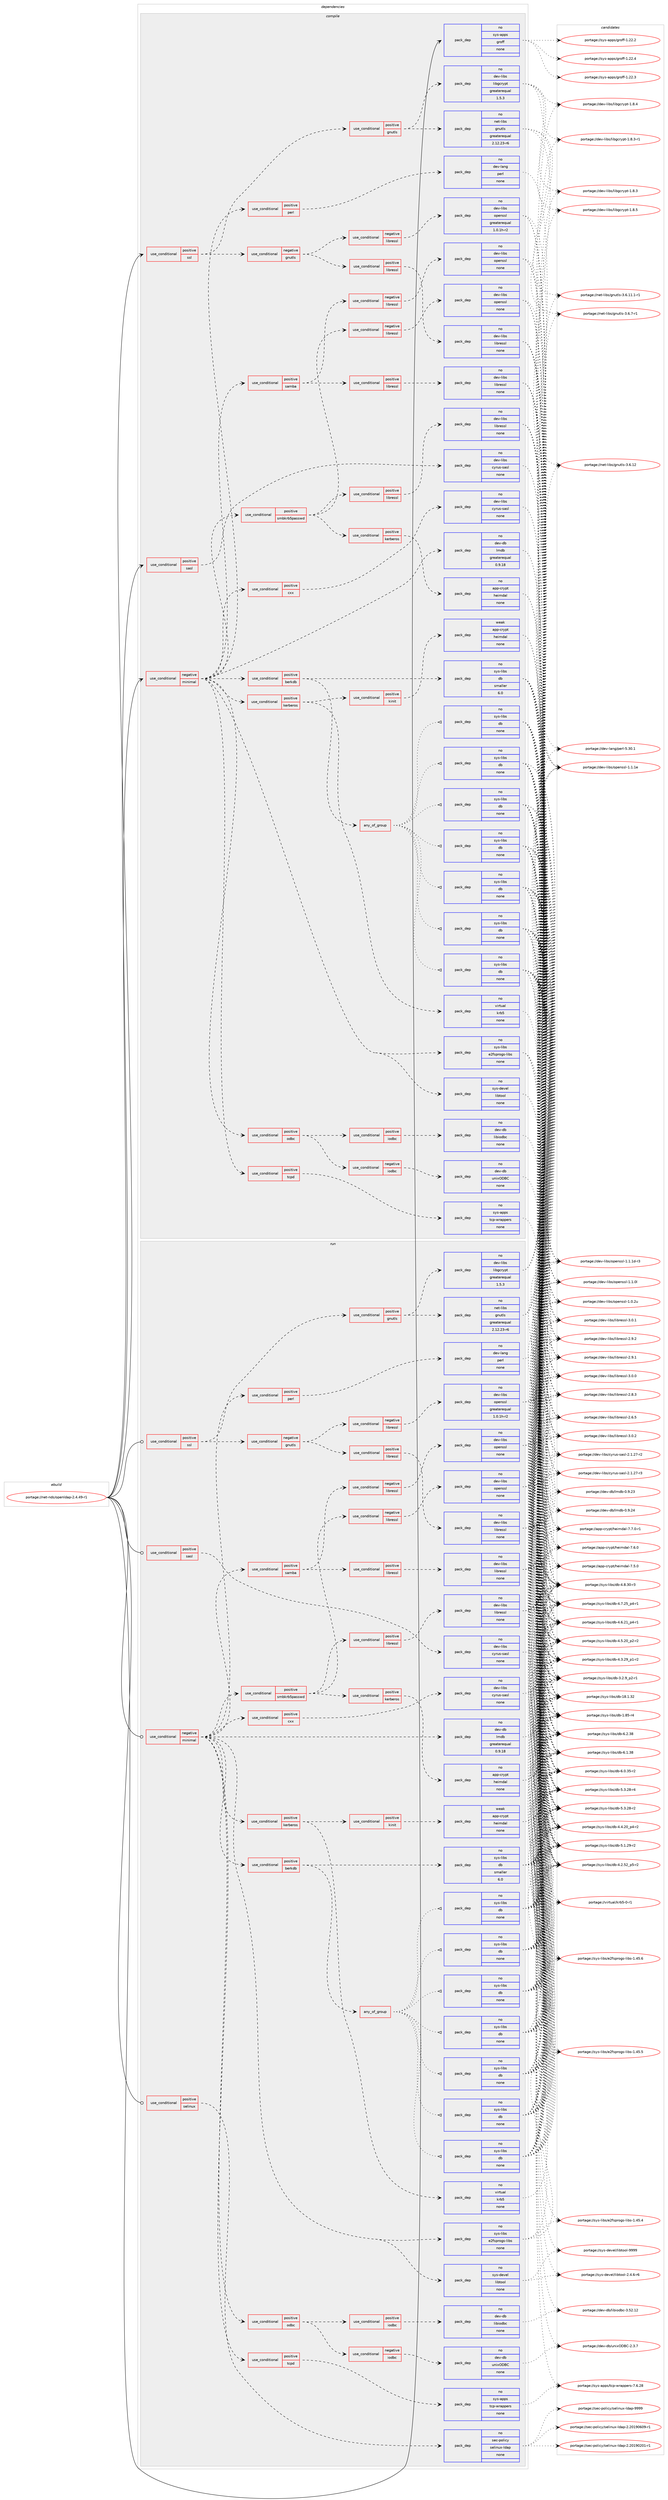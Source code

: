 digraph prolog {

# *************
# Graph options
# *************

newrank=true;
concentrate=true;
compound=true;
graph [rankdir=LR,fontname=Helvetica,fontsize=10,ranksep=1.5];#, ranksep=2.5, nodesep=0.2];
edge  [arrowhead=vee];
node  [fontname=Helvetica,fontsize=10];

# **********
# The ebuild
# **********

subgraph cluster_leftcol {
color=gray;
rank=same;
label=<<i>ebuild</i>>;
id [label="portage://net-nds/openldap-2.4.49-r1", color=red, width=4, href="../net-nds/openldap-2.4.49-r1.svg"];
}

# ****************
# The dependencies
# ****************

subgraph cluster_midcol {
color=gray;
label=<<i>dependencies</i>>;
subgraph cluster_compile {
fillcolor="#eeeeee";
style=filled;
label=<<i>compile</i>>;
subgraph cond2437 {
dependency13697 [label=<<TABLE BORDER="0" CELLBORDER="1" CELLSPACING="0" CELLPADDING="4"><TR><TD ROWSPAN="3" CELLPADDING="10">use_conditional</TD></TR><TR><TD>negative</TD></TR><TR><TD>minimal</TD></TR></TABLE>>, shape=none, color=red];
subgraph pack11111 {
dependency13698 [label=<<TABLE BORDER="0" CELLBORDER="1" CELLSPACING="0" CELLPADDING="4" WIDTH="220"><TR><TD ROWSPAN="6" CELLPADDING="30">pack_dep</TD></TR><TR><TD WIDTH="110">no</TD></TR><TR><TD>sys-devel</TD></TR><TR><TD>libtool</TD></TR><TR><TD>none</TD></TR><TR><TD></TD></TR></TABLE>>, shape=none, color=blue];
}
dependency13697:e -> dependency13698:w [weight=20,style="dashed",arrowhead="vee"];
subgraph pack11112 {
dependency13699 [label=<<TABLE BORDER="0" CELLBORDER="1" CELLSPACING="0" CELLPADDING="4" WIDTH="220"><TR><TD ROWSPAN="6" CELLPADDING="30">pack_dep</TD></TR><TR><TD WIDTH="110">no</TD></TR><TR><TD>sys-libs</TD></TR><TR><TD>e2fsprogs-libs</TD></TR><TR><TD>none</TD></TR><TR><TD></TD></TR></TABLE>>, shape=none, color=blue];
}
dependency13697:e -> dependency13699:w [weight=20,style="dashed",arrowhead="vee"];
subgraph pack11113 {
dependency13700 [label=<<TABLE BORDER="0" CELLBORDER="1" CELLSPACING="0" CELLPADDING="4" WIDTH="220"><TR><TD ROWSPAN="6" CELLPADDING="30">pack_dep</TD></TR><TR><TD WIDTH="110">no</TD></TR><TR><TD>dev-db</TD></TR><TR><TD>lmdb</TD></TR><TR><TD>greaterequal</TD></TR><TR><TD>0.9.18</TD></TR></TABLE>>, shape=none, color=blue];
}
dependency13697:e -> dependency13700:w [weight=20,style="dashed",arrowhead="vee"];
subgraph cond2438 {
dependency13701 [label=<<TABLE BORDER="0" CELLBORDER="1" CELLSPACING="0" CELLPADDING="4"><TR><TD ROWSPAN="3" CELLPADDING="10">use_conditional</TD></TR><TR><TD>positive</TD></TR><TR><TD>tcpd</TD></TR></TABLE>>, shape=none, color=red];
subgraph pack11114 {
dependency13702 [label=<<TABLE BORDER="0" CELLBORDER="1" CELLSPACING="0" CELLPADDING="4" WIDTH="220"><TR><TD ROWSPAN="6" CELLPADDING="30">pack_dep</TD></TR><TR><TD WIDTH="110">no</TD></TR><TR><TD>sys-apps</TD></TR><TR><TD>tcp-wrappers</TD></TR><TR><TD>none</TD></TR><TR><TD></TD></TR></TABLE>>, shape=none, color=blue];
}
dependency13701:e -> dependency13702:w [weight=20,style="dashed",arrowhead="vee"];
}
dependency13697:e -> dependency13701:w [weight=20,style="dashed",arrowhead="vee"];
subgraph cond2439 {
dependency13703 [label=<<TABLE BORDER="0" CELLBORDER="1" CELLSPACING="0" CELLPADDING="4"><TR><TD ROWSPAN="3" CELLPADDING="10">use_conditional</TD></TR><TR><TD>positive</TD></TR><TR><TD>odbc</TD></TR></TABLE>>, shape=none, color=red];
subgraph cond2440 {
dependency13704 [label=<<TABLE BORDER="0" CELLBORDER="1" CELLSPACING="0" CELLPADDING="4"><TR><TD ROWSPAN="3" CELLPADDING="10">use_conditional</TD></TR><TR><TD>negative</TD></TR><TR><TD>iodbc</TD></TR></TABLE>>, shape=none, color=red];
subgraph pack11115 {
dependency13705 [label=<<TABLE BORDER="0" CELLBORDER="1" CELLSPACING="0" CELLPADDING="4" WIDTH="220"><TR><TD ROWSPAN="6" CELLPADDING="30">pack_dep</TD></TR><TR><TD WIDTH="110">no</TD></TR><TR><TD>dev-db</TD></TR><TR><TD>unixODBC</TD></TR><TR><TD>none</TD></TR><TR><TD></TD></TR></TABLE>>, shape=none, color=blue];
}
dependency13704:e -> dependency13705:w [weight=20,style="dashed",arrowhead="vee"];
}
dependency13703:e -> dependency13704:w [weight=20,style="dashed",arrowhead="vee"];
subgraph cond2441 {
dependency13706 [label=<<TABLE BORDER="0" CELLBORDER="1" CELLSPACING="0" CELLPADDING="4"><TR><TD ROWSPAN="3" CELLPADDING="10">use_conditional</TD></TR><TR><TD>positive</TD></TR><TR><TD>iodbc</TD></TR></TABLE>>, shape=none, color=red];
subgraph pack11116 {
dependency13707 [label=<<TABLE BORDER="0" CELLBORDER="1" CELLSPACING="0" CELLPADDING="4" WIDTH="220"><TR><TD ROWSPAN="6" CELLPADDING="30">pack_dep</TD></TR><TR><TD WIDTH="110">no</TD></TR><TR><TD>dev-db</TD></TR><TR><TD>libiodbc</TD></TR><TR><TD>none</TD></TR><TR><TD></TD></TR></TABLE>>, shape=none, color=blue];
}
dependency13706:e -> dependency13707:w [weight=20,style="dashed",arrowhead="vee"];
}
dependency13703:e -> dependency13706:w [weight=20,style="dashed",arrowhead="vee"];
}
dependency13697:e -> dependency13703:w [weight=20,style="dashed",arrowhead="vee"];
subgraph cond2442 {
dependency13708 [label=<<TABLE BORDER="0" CELLBORDER="1" CELLSPACING="0" CELLPADDING="4"><TR><TD ROWSPAN="3" CELLPADDING="10">use_conditional</TD></TR><TR><TD>positive</TD></TR><TR><TD>perl</TD></TR></TABLE>>, shape=none, color=red];
subgraph pack11117 {
dependency13709 [label=<<TABLE BORDER="0" CELLBORDER="1" CELLSPACING="0" CELLPADDING="4" WIDTH="220"><TR><TD ROWSPAN="6" CELLPADDING="30">pack_dep</TD></TR><TR><TD WIDTH="110">no</TD></TR><TR><TD>dev-lang</TD></TR><TR><TD>perl</TD></TR><TR><TD>none</TD></TR><TR><TD></TD></TR></TABLE>>, shape=none, color=blue];
}
dependency13708:e -> dependency13709:w [weight=20,style="dashed",arrowhead="vee"];
}
dependency13697:e -> dependency13708:w [weight=20,style="dashed",arrowhead="vee"];
subgraph cond2443 {
dependency13710 [label=<<TABLE BORDER="0" CELLBORDER="1" CELLSPACING="0" CELLPADDING="4"><TR><TD ROWSPAN="3" CELLPADDING="10">use_conditional</TD></TR><TR><TD>positive</TD></TR><TR><TD>samba</TD></TR></TABLE>>, shape=none, color=red];
subgraph cond2444 {
dependency13711 [label=<<TABLE BORDER="0" CELLBORDER="1" CELLSPACING="0" CELLPADDING="4"><TR><TD ROWSPAN="3" CELLPADDING="10">use_conditional</TD></TR><TR><TD>negative</TD></TR><TR><TD>libressl</TD></TR></TABLE>>, shape=none, color=red];
subgraph pack11118 {
dependency13712 [label=<<TABLE BORDER="0" CELLBORDER="1" CELLSPACING="0" CELLPADDING="4" WIDTH="220"><TR><TD ROWSPAN="6" CELLPADDING="30">pack_dep</TD></TR><TR><TD WIDTH="110">no</TD></TR><TR><TD>dev-libs</TD></TR><TR><TD>openssl</TD></TR><TR><TD>none</TD></TR><TR><TD></TD></TR></TABLE>>, shape=none, color=blue];
}
dependency13711:e -> dependency13712:w [weight=20,style="dashed",arrowhead="vee"];
}
dependency13710:e -> dependency13711:w [weight=20,style="dashed",arrowhead="vee"];
subgraph cond2445 {
dependency13713 [label=<<TABLE BORDER="0" CELLBORDER="1" CELLSPACING="0" CELLPADDING="4"><TR><TD ROWSPAN="3" CELLPADDING="10">use_conditional</TD></TR><TR><TD>positive</TD></TR><TR><TD>libressl</TD></TR></TABLE>>, shape=none, color=red];
subgraph pack11119 {
dependency13714 [label=<<TABLE BORDER="0" CELLBORDER="1" CELLSPACING="0" CELLPADDING="4" WIDTH="220"><TR><TD ROWSPAN="6" CELLPADDING="30">pack_dep</TD></TR><TR><TD WIDTH="110">no</TD></TR><TR><TD>dev-libs</TD></TR><TR><TD>libressl</TD></TR><TR><TD>none</TD></TR><TR><TD></TD></TR></TABLE>>, shape=none, color=blue];
}
dependency13713:e -> dependency13714:w [weight=20,style="dashed",arrowhead="vee"];
}
dependency13710:e -> dependency13713:w [weight=20,style="dashed",arrowhead="vee"];
}
dependency13697:e -> dependency13710:w [weight=20,style="dashed",arrowhead="vee"];
subgraph cond2446 {
dependency13715 [label=<<TABLE BORDER="0" CELLBORDER="1" CELLSPACING="0" CELLPADDING="4"><TR><TD ROWSPAN="3" CELLPADDING="10">use_conditional</TD></TR><TR><TD>positive</TD></TR><TR><TD>berkdb</TD></TR></TABLE>>, shape=none, color=red];
subgraph pack11120 {
dependency13716 [label=<<TABLE BORDER="0" CELLBORDER="1" CELLSPACING="0" CELLPADDING="4" WIDTH="220"><TR><TD ROWSPAN="6" CELLPADDING="30">pack_dep</TD></TR><TR><TD WIDTH="110">no</TD></TR><TR><TD>sys-libs</TD></TR><TR><TD>db</TD></TR><TR><TD>smaller</TD></TR><TR><TD>6.0</TD></TR></TABLE>>, shape=none, color=blue];
}
dependency13715:e -> dependency13716:w [weight=20,style="dashed",arrowhead="vee"];
subgraph any145 {
dependency13717 [label=<<TABLE BORDER="0" CELLBORDER="1" CELLSPACING="0" CELLPADDING="4"><TR><TD CELLPADDING="10">any_of_group</TD></TR></TABLE>>, shape=none, color=red];subgraph pack11121 {
dependency13718 [label=<<TABLE BORDER="0" CELLBORDER="1" CELLSPACING="0" CELLPADDING="4" WIDTH="220"><TR><TD ROWSPAN="6" CELLPADDING="30">pack_dep</TD></TR><TR><TD WIDTH="110">no</TD></TR><TR><TD>sys-libs</TD></TR><TR><TD>db</TD></TR><TR><TD>none</TD></TR><TR><TD></TD></TR></TABLE>>, shape=none, color=blue];
}
dependency13717:e -> dependency13718:w [weight=20,style="dotted",arrowhead="oinv"];
subgraph pack11122 {
dependency13719 [label=<<TABLE BORDER="0" CELLBORDER="1" CELLSPACING="0" CELLPADDING="4" WIDTH="220"><TR><TD ROWSPAN="6" CELLPADDING="30">pack_dep</TD></TR><TR><TD WIDTH="110">no</TD></TR><TR><TD>sys-libs</TD></TR><TR><TD>db</TD></TR><TR><TD>none</TD></TR><TR><TD></TD></TR></TABLE>>, shape=none, color=blue];
}
dependency13717:e -> dependency13719:w [weight=20,style="dotted",arrowhead="oinv"];
subgraph pack11123 {
dependency13720 [label=<<TABLE BORDER="0" CELLBORDER="1" CELLSPACING="0" CELLPADDING="4" WIDTH="220"><TR><TD ROWSPAN="6" CELLPADDING="30">pack_dep</TD></TR><TR><TD WIDTH="110">no</TD></TR><TR><TD>sys-libs</TD></TR><TR><TD>db</TD></TR><TR><TD>none</TD></TR><TR><TD></TD></TR></TABLE>>, shape=none, color=blue];
}
dependency13717:e -> dependency13720:w [weight=20,style="dotted",arrowhead="oinv"];
subgraph pack11124 {
dependency13721 [label=<<TABLE BORDER="0" CELLBORDER="1" CELLSPACING="0" CELLPADDING="4" WIDTH="220"><TR><TD ROWSPAN="6" CELLPADDING="30">pack_dep</TD></TR><TR><TD WIDTH="110">no</TD></TR><TR><TD>sys-libs</TD></TR><TR><TD>db</TD></TR><TR><TD>none</TD></TR><TR><TD></TD></TR></TABLE>>, shape=none, color=blue];
}
dependency13717:e -> dependency13721:w [weight=20,style="dotted",arrowhead="oinv"];
subgraph pack11125 {
dependency13722 [label=<<TABLE BORDER="0" CELLBORDER="1" CELLSPACING="0" CELLPADDING="4" WIDTH="220"><TR><TD ROWSPAN="6" CELLPADDING="30">pack_dep</TD></TR><TR><TD WIDTH="110">no</TD></TR><TR><TD>sys-libs</TD></TR><TR><TD>db</TD></TR><TR><TD>none</TD></TR><TR><TD></TD></TR></TABLE>>, shape=none, color=blue];
}
dependency13717:e -> dependency13722:w [weight=20,style="dotted",arrowhead="oinv"];
subgraph pack11126 {
dependency13723 [label=<<TABLE BORDER="0" CELLBORDER="1" CELLSPACING="0" CELLPADDING="4" WIDTH="220"><TR><TD ROWSPAN="6" CELLPADDING="30">pack_dep</TD></TR><TR><TD WIDTH="110">no</TD></TR><TR><TD>sys-libs</TD></TR><TR><TD>db</TD></TR><TR><TD>none</TD></TR><TR><TD></TD></TR></TABLE>>, shape=none, color=blue];
}
dependency13717:e -> dependency13723:w [weight=20,style="dotted",arrowhead="oinv"];
subgraph pack11127 {
dependency13724 [label=<<TABLE BORDER="0" CELLBORDER="1" CELLSPACING="0" CELLPADDING="4" WIDTH="220"><TR><TD ROWSPAN="6" CELLPADDING="30">pack_dep</TD></TR><TR><TD WIDTH="110">no</TD></TR><TR><TD>sys-libs</TD></TR><TR><TD>db</TD></TR><TR><TD>none</TD></TR><TR><TD></TD></TR></TABLE>>, shape=none, color=blue];
}
dependency13717:e -> dependency13724:w [weight=20,style="dotted",arrowhead="oinv"];
}
dependency13715:e -> dependency13717:w [weight=20,style="dashed",arrowhead="vee"];
}
dependency13697:e -> dependency13715:w [weight=20,style="dashed",arrowhead="vee"];
subgraph cond2447 {
dependency13725 [label=<<TABLE BORDER="0" CELLBORDER="1" CELLSPACING="0" CELLPADDING="4"><TR><TD ROWSPAN="3" CELLPADDING="10">use_conditional</TD></TR><TR><TD>positive</TD></TR><TR><TD>smbkrb5passwd</TD></TR></TABLE>>, shape=none, color=red];
subgraph cond2448 {
dependency13726 [label=<<TABLE BORDER="0" CELLBORDER="1" CELLSPACING="0" CELLPADDING="4"><TR><TD ROWSPAN="3" CELLPADDING="10">use_conditional</TD></TR><TR><TD>negative</TD></TR><TR><TD>libressl</TD></TR></TABLE>>, shape=none, color=red];
subgraph pack11128 {
dependency13727 [label=<<TABLE BORDER="0" CELLBORDER="1" CELLSPACING="0" CELLPADDING="4" WIDTH="220"><TR><TD ROWSPAN="6" CELLPADDING="30">pack_dep</TD></TR><TR><TD WIDTH="110">no</TD></TR><TR><TD>dev-libs</TD></TR><TR><TD>openssl</TD></TR><TR><TD>none</TD></TR><TR><TD></TD></TR></TABLE>>, shape=none, color=blue];
}
dependency13726:e -> dependency13727:w [weight=20,style="dashed",arrowhead="vee"];
}
dependency13725:e -> dependency13726:w [weight=20,style="dashed",arrowhead="vee"];
subgraph cond2449 {
dependency13728 [label=<<TABLE BORDER="0" CELLBORDER="1" CELLSPACING="0" CELLPADDING="4"><TR><TD ROWSPAN="3" CELLPADDING="10">use_conditional</TD></TR><TR><TD>positive</TD></TR><TR><TD>libressl</TD></TR></TABLE>>, shape=none, color=red];
subgraph pack11129 {
dependency13729 [label=<<TABLE BORDER="0" CELLBORDER="1" CELLSPACING="0" CELLPADDING="4" WIDTH="220"><TR><TD ROWSPAN="6" CELLPADDING="30">pack_dep</TD></TR><TR><TD WIDTH="110">no</TD></TR><TR><TD>dev-libs</TD></TR><TR><TD>libressl</TD></TR><TR><TD>none</TD></TR><TR><TD></TD></TR></TABLE>>, shape=none, color=blue];
}
dependency13728:e -> dependency13729:w [weight=20,style="dashed",arrowhead="vee"];
}
dependency13725:e -> dependency13728:w [weight=20,style="dashed",arrowhead="vee"];
subgraph cond2450 {
dependency13730 [label=<<TABLE BORDER="0" CELLBORDER="1" CELLSPACING="0" CELLPADDING="4"><TR><TD ROWSPAN="3" CELLPADDING="10">use_conditional</TD></TR><TR><TD>positive</TD></TR><TR><TD>kerberos</TD></TR></TABLE>>, shape=none, color=red];
subgraph pack11130 {
dependency13731 [label=<<TABLE BORDER="0" CELLBORDER="1" CELLSPACING="0" CELLPADDING="4" WIDTH="220"><TR><TD ROWSPAN="6" CELLPADDING="30">pack_dep</TD></TR><TR><TD WIDTH="110">no</TD></TR><TR><TD>app-crypt</TD></TR><TR><TD>heimdal</TD></TR><TR><TD>none</TD></TR><TR><TD></TD></TR></TABLE>>, shape=none, color=blue];
}
dependency13730:e -> dependency13731:w [weight=20,style="dashed",arrowhead="vee"];
}
dependency13725:e -> dependency13730:w [weight=20,style="dashed",arrowhead="vee"];
}
dependency13697:e -> dependency13725:w [weight=20,style="dashed",arrowhead="vee"];
subgraph cond2451 {
dependency13732 [label=<<TABLE BORDER="0" CELLBORDER="1" CELLSPACING="0" CELLPADDING="4"><TR><TD ROWSPAN="3" CELLPADDING="10">use_conditional</TD></TR><TR><TD>positive</TD></TR><TR><TD>kerberos</TD></TR></TABLE>>, shape=none, color=red];
subgraph pack11131 {
dependency13733 [label=<<TABLE BORDER="0" CELLBORDER="1" CELLSPACING="0" CELLPADDING="4" WIDTH="220"><TR><TD ROWSPAN="6" CELLPADDING="30">pack_dep</TD></TR><TR><TD WIDTH="110">no</TD></TR><TR><TD>virtual</TD></TR><TR><TD>krb5</TD></TR><TR><TD>none</TD></TR><TR><TD></TD></TR></TABLE>>, shape=none, color=blue];
}
dependency13732:e -> dependency13733:w [weight=20,style="dashed",arrowhead="vee"];
subgraph cond2452 {
dependency13734 [label=<<TABLE BORDER="0" CELLBORDER="1" CELLSPACING="0" CELLPADDING="4"><TR><TD ROWSPAN="3" CELLPADDING="10">use_conditional</TD></TR><TR><TD>positive</TD></TR><TR><TD>kinit</TD></TR></TABLE>>, shape=none, color=red];
subgraph pack11132 {
dependency13735 [label=<<TABLE BORDER="0" CELLBORDER="1" CELLSPACING="0" CELLPADDING="4" WIDTH="220"><TR><TD ROWSPAN="6" CELLPADDING="30">pack_dep</TD></TR><TR><TD WIDTH="110">weak</TD></TR><TR><TD>app-crypt</TD></TR><TR><TD>heimdal</TD></TR><TR><TD>none</TD></TR><TR><TD></TD></TR></TABLE>>, shape=none, color=blue];
}
dependency13734:e -> dependency13735:w [weight=20,style="dashed",arrowhead="vee"];
}
dependency13732:e -> dependency13734:w [weight=20,style="dashed",arrowhead="vee"];
}
dependency13697:e -> dependency13732:w [weight=20,style="dashed",arrowhead="vee"];
subgraph cond2453 {
dependency13736 [label=<<TABLE BORDER="0" CELLBORDER="1" CELLSPACING="0" CELLPADDING="4"><TR><TD ROWSPAN="3" CELLPADDING="10">use_conditional</TD></TR><TR><TD>positive</TD></TR><TR><TD>cxx</TD></TR></TABLE>>, shape=none, color=red];
subgraph pack11133 {
dependency13737 [label=<<TABLE BORDER="0" CELLBORDER="1" CELLSPACING="0" CELLPADDING="4" WIDTH="220"><TR><TD ROWSPAN="6" CELLPADDING="30">pack_dep</TD></TR><TR><TD WIDTH="110">no</TD></TR><TR><TD>dev-libs</TD></TR><TR><TD>cyrus-sasl</TD></TR><TR><TD>none</TD></TR><TR><TD></TD></TR></TABLE>>, shape=none, color=blue];
}
dependency13736:e -> dependency13737:w [weight=20,style="dashed",arrowhead="vee"];
}
dependency13697:e -> dependency13736:w [weight=20,style="dashed",arrowhead="vee"];
}
id:e -> dependency13697:w [weight=20,style="solid",arrowhead="vee"];
subgraph cond2454 {
dependency13738 [label=<<TABLE BORDER="0" CELLBORDER="1" CELLSPACING="0" CELLPADDING="4"><TR><TD ROWSPAN="3" CELLPADDING="10">use_conditional</TD></TR><TR><TD>positive</TD></TR><TR><TD>sasl</TD></TR></TABLE>>, shape=none, color=red];
subgraph pack11134 {
dependency13739 [label=<<TABLE BORDER="0" CELLBORDER="1" CELLSPACING="0" CELLPADDING="4" WIDTH="220"><TR><TD ROWSPAN="6" CELLPADDING="30">pack_dep</TD></TR><TR><TD WIDTH="110">no</TD></TR><TR><TD>dev-libs</TD></TR><TR><TD>cyrus-sasl</TD></TR><TR><TD>none</TD></TR><TR><TD></TD></TR></TABLE>>, shape=none, color=blue];
}
dependency13738:e -> dependency13739:w [weight=20,style="dashed",arrowhead="vee"];
}
id:e -> dependency13738:w [weight=20,style="solid",arrowhead="vee"];
subgraph cond2455 {
dependency13740 [label=<<TABLE BORDER="0" CELLBORDER="1" CELLSPACING="0" CELLPADDING="4"><TR><TD ROWSPAN="3" CELLPADDING="10">use_conditional</TD></TR><TR><TD>positive</TD></TR><TR><TD>ssl</TD></TR></TABLE>>, shape=none, color=red];
subgraph cond2456 {
dependency13741 [label=<<TABLE BORDER="0" CELLBORDER="1" CELLSPACING="0" CELLPADDING="4"><TR><TD ROWSPAN="3" CELLPADDING="10">use_conditional</TD></TR><TR><TD>negative</TD></TR><TR><TD>gnutls</TD></TR></TABLE>>, shape=none, color=red];
subgraph cond2457 {
dependency13742 [label=<<TABLE BORDER="0" CELLBORDER="1" CELLSPACING="0" CELLPADDING="4"><TR><TD ROWSPAN="3" CELLPADDING="10">use_conditional</TD></TR><TR><TD>negative</TD></TR><TR><TD>libressl</TD></TR></TABLE>>, shape=none, color=red];
subgraph pack11135 {
dependency13743 [label=<<TABLE BORDER="0" CELLBORDER="1" CELLSPACING="0" CELLPADDING="4" WIDTH="220"><TR><TD ROWSPAN="6" CELLPADDING="30">pack_dep</TD></TR><TR><TD WIDTH="110">no</TD></TR><TR><TD>dev-libs</TD></TR><TR><TD>openssl</TD></TR><TR><TD>greaterequal</TD></TR><TR><TD>1.0.1h-r2</TD></TR></TABLE>>, shape=none, color=blue];
}
dependency13742:e -> dependency13743:w [weight=20,style="dashed",arrowhead="vee"];
}
dependency13741:e -> dependency13742:w [weight=20,style="dashed",arrowhead="vee"];
subgraph cond2458 {
dependency13744 [label=<<TABLE BORDER="0" CELLBORDER="1" CELLSPACING="0" CELLPADDING="4"><TR><TD ROWSPAN="3" CELLPADDING="10">use_conditional</TD></TR><TR><TD>positive</TD></TR><TR><TD>libressl</TD></TR></TABLE>>, shape=none, color=red];
subgraph pack11136 {
dependency13745 [label=<<TABLE BORDER="0" CELLBORDER="1" CELLSPACING="0" CELLPADDING="4" WIDTH="220"><TR><TD ROWSPAN="6" CELLPADDING="30">pack_dep</TD></TR><TR><TD WIDTH="110">no</TD></TR><TR><TD>dev-libs</TD></TR><TR><TD>libressl</TD></TR><TR><TD>none</TD></TR><TR><TD></TD></TR></TABLE>>, shape=none, color=blue];
}
dependency13744:e -> dependency13745:w [weight=20,style="dashed",arrowhead="vee"];
}
dependency13741:e -> dependency13744:w [weight=20,style="dashed",arrowhead="vee"];
}
dependency13740:e -> dependency13741:w [weight=20,style="dashed",arrowhead="vee"];
subgraph cond2459 {
dependency13746 [label=<<TABLE BORDER="0" CELLBORDER="1" CELLSPACING="0" CELLPADDING="4"><TR><TD ROWSPAN="3" CELLPADDING="10">use_conditional</TD></TR><TR><TD>positive</TD></TR><TR><TD>gnutls</TD></TR></TABLE>>, shape=none, color=red];
subgraph pack11137 {
dependency13747 [label=<<TABLE BORDER="0" CELLBORDER="1" CELLSPACING="0" CELLPADDING="4" WIDTH="220"><TR><TD ROWSPAN="6" CELLPADDING="30">pack_dep</TD></TR><TR><TD WIDTH="110">no</TD></TR><TR><TD>net-libs</TD></TR><TR><TD>gnutls</TD></TR><TR><TD>greaterequal</TD></TR><TR><TD>2.12.23-r6</TD></TR></TABLE>>, shape=none, color=blue];
}
dependency13746:e -> dependency13747:w [weight=20,style="dashed",arrowhead="vee"];
subgraph pack11138 {
dependency13748 [label=<<TABLE BORDER="0" CELLBORDER="1" CELLSPACING="0" CELLPADDING="4" WIDTH="220"><TR><TD ROWSPAN="6" CELLPADDING="30">pack_dep</TD></TR><TR><TD WIDTH="110">no</TD></TR><TR><TD>dev-libs</TD></TR><TR><TD>libgcrypt</TD></TR><TR><TD>greaterequal</TD></TR><TR><TD>1.5.3</TD></TR></TABLE>>, shape=none, color=blue];
}
dependency13746:e -> dependency13748:w [weight=20,style="dashed",arrowhead="vee"];
}
dependency13740:e -> dependency13746:w [weight=20,style="dashed",arrowhead="vee"];
}
id:e -> dependency13740:w [weight=20,style="solid",arrowhead="vee"];
subgraph pack11139 {
dependency13749 [label=<<TABLE BORDER="0" CELLBORDER="1" CELLSPACING="0" CELLPADDING="4" WIDTH="220"><TR><TD ROWSPAN="6" CELLPADDING="30">pack_dep</TD></TR><TR><TD WIDTH="110">no</TD></TR><TR><TD>sys-apps</TD></TR><TR><TD>groff</TD></TR><TR><TD>none</TD></TR><TR><TD></TD></TR></TABLE>>, shape=none, color=blue];
}
id:e -> dependency13749:w [weight=20,style="solid",arrowhead="vee"];
}
subgraph cluster_compileandrun {
fillcolor="#eeeeee";
style=filled;
label=<<i>compile and run</i>>;
}
subgraph cluster_run {
fillcolor="#eeeeee";
style=filled;
label=<<i>run</i>>;
subgraph cond2460 {
dependency13750 [label=<<TABLE BORDER="0" CELLBORDER="1" CELLSPACING="0" CELLPADDING="4"><TR><TD ROWSPAN="3" CELLPADDING="10">use_conditional</TD></TR><TR><TD>negative</TD></TR><TR><TD>minimal</TD></TR></TABLE>>, shape=none, color=red];
subgraph pack11140 {
dependency13751 [label=<<TABLE BORDER="0" CELLBORDER="1" CELLSPACING="0" CELLPADDING="4" WIDTH="220"><TR><TD ROWSPAN="6" CELLPADDING="30">pack_dep</TD></TR><TR><TD WIDTH="110">no</TD></TR><TR><TD>sys-devel</TD></TR><TR><TD>libtool</TD></TR><TR><TD>none</TD></TR><TR><TD></TD></TR></TABLE>>, shape=none, color=blue];
}
dependency13750:e -> dependency13751:w [weight=20,style="dashed",arrowhead="vee"];
subgraph pack11141 {
dependency13752 [label=<<TABLE BORDER="0" CELLBORDER="1" CELLSPACING="0" CELLPADDING="4" WIDTH="220"><TR><TD ROWSPAN="6" CELLPADDING="30">pack_dep</TD></TR><TR><TD WIDTH="110">no</TD></TR><TR><TD>sys-libs</TD></TR><TR><TD>e2fsprogs-libs</TD></TR><TR><TD>none</TD></TR><TR><TD></TD></TR></TABLE>>, shape=none, color=blue];
}
dependency13750:e -> dependency13752:w [weight=20,style="dashed",arrowhead="vee"];
subgraph pack11142 {
dependency13753 [label=<<TABLE BORDER="0" CELLBORDER="1" CELLSPACING="0" CELLPADDING="4" WIDTH="220"><TR><TD ROWSPAN="6" CELLPADDING="30">pack_dep</TD></TR><TR><TD WIDTH="110">no</TD></TR><TR><TD>dev-db</TD></TR><TR><TD>lmdb</TD></TR><TR><TD>greaterequal</TD></TR><TR><TD>0.9.18</TD></TR></TABLE>>, shape=none, color=blue];
}
dependency13750:e -> dependency13753:w [weight=20,style="dashed",arrowhead="vee"];
subgraph cond2461 {
dependency13754 [label=<<TABLE BORDER="0" CELLBORDER="1" CELLSPACING="0" CELLPADDING="4"><TR><TD ROWSPAN="3" CELLPADDING="10">use_conditional</TD></TR><TR><TD>positive</TD></TR><TR><TD>tcpd</TD></TR></TABLE>>, shape=none, color=red];
subgraph pack11143 {
dependency13755 [label=<<TABLE BORDER="0" CELLBORDER="1" CELLSPACING="0" CELLPADDING="4" WIDTH="220"><TR><TD ROWSPAN="6" CELLPADDING="30">pack_dep</TD></TR><TR><TD WIDTH="110">no</TD></TR><TR><TD>sys-apps</TD></TR><TR><TD>tcp-wrappers</TD></TR><TR><TD>none</TD></TR><TR><TD></TD></TR></TABLE>>, shape=none, color=blue];
}
dependency13754:e -> dependency13755:w [weight=20,style="dashed",arrowhead="vee"];
}
dependency13750:e -> dependency13754:w [weight=20,style="dashed",arrowhead="vee"];
subgraph cond2462 {
dependency13756 [label=<<TABLE BORDER="0" CELLBORDER="1" CELLSPACING="0" CELLPADDING="4"><TR><TD ROWSPAN="3" CELLPADDING="10">use_conditional</TD></TR><TR><TD>positive</TD></TR><TR><TD>odbc</TD></TR></TABLE>>, shape=none, color=red];
subgraph cond2463 {
dependency13757 [label=<<TABLE BORDER="0" CELLBORDER="1" CELLSPACING="0" CELLPADDING="4"><TR><TD ROWSPAN="3" CELLPADDING="10">use_conditional</TD></TR><TR><TD>negative</TD></TR><TR><TD>iodbc</TD></TR></TABLE>>, shape=none, color=red];
subgraph pack11144 {
dependency13758 [label=<<TABLE BORDER="0" CELLBORDER="1" CELLSPACING="0" CELLPADDING="4" WIDTH="220"><TR><TD ROWSPAN="6" CELLPADDING="30">pack_dep</TD></TR><TR><TD WIDTH="110">no</TD></TR><TR><TD>dev-db</TD></TR><TR><TD>unixODBC</TD></TR><TR><TD>none</TD></TR><TR><TD></TD></TR></TABLE>>, shape=none, color=blue];
}
dependency13757:e -> dependency13758:w [weight=20,style="dashed",arrowhead="vee"];
}
dependency13756:e -> dependency13757:w [weight=20,style="dashed",arrowhead="vee"];
subgraph cond2464 {
dependency13759 [label=<<TABLE BORDER="0" CELLBORDER="1" CELLSPACING="0" CELLPADDING="4"><TR><TD ROWSPAN="3" CELLPADDING="10">use_conditional</TD></TR><TR><TD>positive</TD></TR><TR><TD>iodbc</TD></TR></TABLE>>, shape=none, color=red];
subgraph pack11145 {
dependency13760 [label=<<TABLE BORDER="0" CELLBORDER="1" CELLSPACING="0" CELLPADDING="4" WIDTH="220"><TR><TD ROWSPAN="6" CELLPADDING="30">pack_dep</TD></TR><TR><TD WIDTH="110">no</TD></TR><TR><TD>dev-db</TD></TR><TR><TD>libiodbc</TD></TR><TR><TD>none</TD></TR><TR><TD></TD></TR></TABLE>>, shape=none, color=blue];
}
dependency13759:e -> dependency13760:w [weight=20,style="dashed",arrowhead="vee"];
}
dependency13756:e -> dependency13759:w [weight=20,style="dashed",arrowhead="vee"];
}
dependency13750:e -> dependency13756:w [weight=20,style="dashed",arrowhead="vee"];
subgraph cond2465 {
dependency13761 [label=<<TABLE BORDER="0" CELLBORDER="1" CELLSPACING="0" CELLPADDING="4"><TR><TD ROWSPAN="3" CELLPADDING="10">use_conditional</TD></TR><TR><TD>positive</TD></TR><TR><TD>perl</TD></TR></TABLE>>, shape=none, color=red];
subgraph pack11146 {
dependency13762 [label=<<TABLE BORDER="0" CELLBORDER="1" CELLSPACING="0" CELLPADDING="4" WIDTH="220"><TR><TD ROWSPAN="6" CELLPADDING="30">pack_dep</TD></TR><TR><TD WIDTH="110">no</TD></TR><TR><TD>dev-lang</TD></TR><TR><TD>perl</TD></TR><TR><TD>none</TD></TR><TR><TD></TD></TR></TABLE>>, shape=none, color=blue];
}
dependency13761:e -> dependency13762:w [weight=20,style="dashed",arrowhead="vee"];
}
dependency13750:e -> dependency13761:w [weight=20,style="dashed",arrowhead="vee"];
subgraph cond2466 {
dependency13763 [label=<<TABLE BORDER="0" CELLBORDER="1" CELLSPACING="0" CELLPADDING="4"><TR><TD ROWSPAN="3" CELLPADDING="10">use_conditional</TD></TR><TR><TD>positive</TD></TR><TR><TD>samba</TD></TR></TABLE>>, shape=none, color=red];
subgraph cond2467 {
dependency13764 [label=<<TABLE BORDER="0" CELLBORDER="1" CELLSPACING="0" CELLPADDING="4"><TR><TD ROWSPAN="3" CELLPADDING="10">use_conditional</TD></TR><TR><TD>negative</TD></TR><TR><TD>libressl</TD></TR></TABLE>>, shape=none, color=red];
subgraph pack11147 {
dependency13765 [label=<<TABLE BORDER="0" CELLBORDER="1" CELLSPACING="0" CELLPADDING="4" WIDTH="220"><TR><TD ROWSPAN="6" CELLPADDING="30">pack_dep</TD></TR><TR><TD WIDTH="110">no</TD></TR><TR><TD>dev-libs</TD></TR><TR><TD>openssl</TD></TR><TR><TD>none</TD></TR><TR><TD></TD></TR></TABLE>>, shape=none, color=blue];
}
dependency13764:e -> dependency13765:w [weight=20,style="dashed",arrowhead="vee"];
}
dependency13763:e -> dependency13764:w [weight=20,style="dashed",arrowhead="vee"];
subgraph cond2468 {
dependency13766 [label=<<TABLE BORDER="0" CELLBORDER="1" CELLSPACING="0" CELLPADDING="4"><TR><TD ROWSPAN="3" CELLPADDING="10">use_conditional</TD></TR><TR><TD>positive</TD></TR><TR><TD>libressl</TD></TR></TABLE>>, shape=none, color=red];
subgraph pack11148 {
dependency13767 [label=<<TABLE BORDER="0" CELLBORDER="1" CELLSPACING="0" CELLPADDING="4" WIDTH="220"><TR><TD ROWSPAN="6" CELLPADDING="30">pack_dep</TD></TR><TR><TD WIDTH="110">no</TD></TR><TR><TD>dev-libs</TD></TR><TR><TD>libressl</TD></TR><TR><TD>none</TD></TR><TR><TD></TD></TR></TABLE>>, shape=none, color=blue];
}
dependency13766:e -> dependency13767:w [weight=20,style="dashed",arrowhead="vee"];
}
dependency13763:e -> dependency13766:w [weight=20,style="dashed",arrowhead="vee"];
}
dependency13750:e -> dependency13763:w [weight=20,style="dashed",arrowhead="vee"];
subgraph cond2469 {
dependency13768 [label=<<TABLE BORDER="0" CELLBORDER="1" CELLSPACING="0" CELLPADDING="4"><TR><TD ROWSPAN="3" CELLPADDING="10">use_conditional</TD></TR><TR><TD>positive</TD></TR><TR><TD>berkdb</TD></TR></TABLE>>, shape=none, color=red];
subgraph pack11149 {
dependency13769 [label=<<TABLE BORDER="0" CELLBORDER="1" CELLSPACING="0" CELLPADDING="4" WIDTH="220"><TR><TD ROWSPAN="6" CELLPADDING="30">pack_dep</TD></TR><TR><TD WIDTH="110">no</TD></TR><TR><TD>sys-libs</TD></TR><TR><TD>db</TD></TR><TR><TD>smaller</TD></TR><TR><TD>6.0</TD></TR></TABLE>>, shape=none, color=blue];
}
dependency13768:e -> dependency13769:w [weight=20,style="dashed",arrowhead="vee"];
subgraph any146 {
dependency13770 [label=<<TABLE BORDER="0" CELLBORDER="1" CELLSPACING="0" CELLPADDING="4"><TR><TD CELLPADDING="10">any_of_group</TD></TR></TABLE>>, shape=none, color=red];subgraph pack11150 {
dependency13771 [label=<<TABLE BORDER="0" CELLBORDER="1" CELLSPACING="0" CELLPADDING="4" WIDTH="220"><TR><TD ROWSPAN="6" CELLPADDING="30">pack_dep</TD></TR><TR><TD WIDTH="110">no</TD></TR><TR><TD>sys-libs</TD></TR><TR><TD>db</TD></TR><TR><TD>none</TD></TR><TR><TD></TD></TR></TABLE>>, shape=none, color=blue];
}
dependency13770:e -> dependency13771:w [weight=20,style="dotted",arrowhead="oinv"];
subgraph pack11151 {
dependency13772 [label=<<TABLE BORDER="0" CELLBORDER="1" CELLSPACING="0" CELLPADDING="4" WIDTH="220"><TR><TD ROWSPAN="6" CELLPADDING="30">pack_dep</TD></TR><TR><TD WIDTH="110">no</TD></TR><TR><TD>sys-libs</TD></TR><TR><TD>db</TD></TR><TR><TD>none</TD></TR><TR><TD></TD></TR></TABLE>>, shape=none, color=blue];
}
dependency13770:e -> dependency13772:w [weight=20,style="dotted",arrowhead="oinv"];
subgraph pack11152 {
dependency13773 [label=<<TABLE BORDER="0" CELLBORDER="1" CELLSPACING="0" CELLPADDING="4" WIDTH="220"><TR><TD ROWSPAN="6" CELLPADDING="30">pack_dep</TD></TR><TR><TD WIDTH="110">no</TD></TR><TR><TD>sys-libs</TD></TR><TR><TD>db</TD></TR><TR><TD>none</TD></TR><TR><TD></TD></TR></TABLE>>, shape=none, color=blue];
}
dependency13770:e -> dependency13773:w [weight=20,style="dotted",arrowhead="oinv"];
subgraph pack11153 {
dependency13774 [label=<<TABLE BORDER="0" CELLBORDER="1" CELLSPACING="0" CELLPADDING="4" WIDTH="220"><TR><TD ROWSPAN="6" CELLPADDING="30">pack_dep</TD></TR><TR><TD WIDTH="110">no</TD></TR><TR><TD>sys-libs</TD></TR><TR><TD>db</TD></TR><TR><TD>none</TD></TR><TR><TD></TD></TR></TABLE>>, shape=none, color=blue];
}
dependency13770:e -> dependency13774:w [weight=20,style="dotted",arrowhead="oinv"];
subgraph pack11154 {
dependency13775 [label=<<TABLE BORDER="0" CELLBORDER="1" CELLSPACING="0" CELLPADDING="4" WIDTH="220"><TR><TD ROWSPAN="6" CELLPADDING="30">pack_dep</TD></TR><TR><TD WIDTH="110">no</TD></TR><TR><TD>sys-libs</TD></TR><TR><TD>db</TD></TR><TR><TD>none</TD></TR><TR><TD></TD></TR></TABLE>>, shape=none, color=blue];
}
dependency13770:e -> dependency13775:w [weight=20,style="dotted",arrowhead="oinv"];
subgraph pack11155 {
dependency13776 [label=<<TABLE BORDER="0" CELLBORDER="1" CELLSPACING="0" CELLPADDING="4" WIDTH="220"><TR><TD ROWSPAN="6" CELLPADDING="30">pack_dep</TD></TR><TR><TD WIDTH="110">no</TD></TR><TR><TD>sys-libs</TD></TR><TR><TD>db</TD></TR><TR><TD>none</TD></TR><TR><TD></TD></TR></TABLE>>, shape=none, color=blue];
}
dependency13770:e -> dependency13776:w [weight=20,style="dotted",arrowhead="oinv"];
subgraph pack11156 {
dependency13777 [label=<<TABLE BORDER="0" CELLBORDER="1" CELLSPACING="0" CELLPADDING="4" WIDTH="220"><TR><TD ROWSPAN="6" CELLPADDING="30">pack_dep</TD></TR><TR><TD WIDTH="110">no</TD></TR><TR><TD>sys-libs</TD></TR><TR><TD>db</TD></TR><TR><TD>none</TD></TR><TR><TD></TD></TR></TABLE>>, shape=none, color=blue];
}
dependency13770:e -> dependency13777:w [weight=20,style="dotted",arrowhead="oinv"];
}
dependency13768:e -> dependency13770:w [weight=20,style="dashed",arrowhead="vee"];
}
dependency13750:e -> dependency13768:w [weight=20,style="dashed",arrowhead="vee"];
subgraph cond2470 {
dependency13778 [label=<<TABLE BORDER="0" CELLBORDER="1" CELLSPACING="0" CELLPADDING="4"><TR><TD ROWSPAN="3" CELLPADDING="10">use_conditional</TD></TR><TR><TD>positive</TD></TR><TR><TD>smbkrb5passwd</TD></TR></TABLE>>, shape=none, color=red];
subgraph cond2471 {
dependency13779 [label=<<TABLE BORDER="0" CELLBORDER="1" CELLSPACING="0" CELLPADDING="4"><TR><TD ROWSPAN="3" CELLPADDING="10">use_conditional</TD></TR><TR><TD>negative</TD></TR><TR><TD>libressl</TD></TR></TABLE>>, shape=none, color=red];
subgraph pack11157 {
dependency13780 [label=<<TABLE BORDER="0" CELLBORDER="1" CELLSPACING="0" CELLPADDING="4" WIDTH="220"><TR><TD ROWSPAN="6" CELLPADDING="30">pack_dep</TD></TR><TR><TD WIDTH="110">no</TD></TR><TR><TD>dev-libs</TD></TR><TR><TD>openssl</TD></TR><TR><TD>none</TD></TR><TR><TD></TD></TR></TABLE>>, shape=none, color=blue];
}
dependency13779:e -> dependency13780:w [weight=20,style="dashed",arrowhead="vee"];
}
dependency13778:e -> dependency13779:w [weight=20,style="dashed",arrowhead="vee"];
subgraph cond2472 {
dependency13781 [label=<<TABLE BORDER="0" CELLBORDER="1" CELLSPACING="0" CELLPADDING="4"><TR><TD ROWSPAN="3" CELLPADDING="10">use_conditional</TD></TR><TR><TD>positive</TD></TR><TR><TD>libressl</TD></TR></TABLE>>, shape=none, color=red];
subgraph pack11158 {
dependency13782 [label=<<TABLE BORDER="0" CELLBORDER="1" CELLSPACING="0" CELLPADDING="4" WIDTH="220"><TR><TD ROWSPAN="6" CELLPADDING="30">pack_dep</TD></TR><TR><TD WIDTH="110">no</TD></TR><TR><TD>dev-libs</TD></TR><TR><TD>libressl</TD></TR><TR><TD>none</TD></TR><TR><TD></TD></TR></TABLE>>, shape=none, color=blue];
}
dependency13781:e -> dependency13782:w [weight=20,style="dashed",arrowhead="vee"];
}
dependency13778:e -> dependency13781:w [weight=20,style="dashed",arrowhead="vee"];
subgraph cond2473 {
dependency13783 [label=<<TABLE BORDER="0" CELLBORDER="1" CELLSPACING="0" CELLPADDING="4"><TR><TD ROWSPAN="3" CELLPADDING="10">use_conditional</TD></TR><TR><TD>positive</TD></TR><TR><TD>kerberos</TD></TR></TABLE>>, shape=none, color=red];
subgraph pack11159 {
dependency13784 [label=<<TABLE BORDER="0" CELLBORDER="1" CELLSPACING="0" CELLPADDING="4" WIDTH="220"><TR><TD ROWSPAN="6" CELLPADDING="30">pack_dep</TD></TR><TR><TD WIDTH="110">no</TD></TR><TR><TD>app-crypt</TD></TR><TR><TD>heimdal</TD></TR><TR><TD>none</TD></TR><TR><TD></TD></TR></TABLE>>, shape=none, color=blue];
}
dependency13783:e -> dependency13784:w [weight=20,style="dashed",arrowhead="vee"];
}
dependency13778:e -> dependency13783:w [weight=20,style="dashed",arrowhead="vee"];
}
dependency13750:e -> dependency13778:w [weight=20,style="dashed",arrowhead="vee"];
subgraph cond2474 {
dependency13785 [label=<<TABLE BORDER="0" CELLBORDER="1" CELLSPACING="0" CELLPADDING="4"><TR><TD ROWSPAN="3" CELLPADDING="10">use_conditional</TD></TR><TR><TD>positive</TD></TR><TR><TD>kerberos</TD></TR></TABLE>>, shape=none, color=red];
subgraph pack11160 {
dependency13786 [label=<<TABLE BORDER="0" CELLBORDER="1" CELLSPACING="0" CELLPADDING="4" WIDTH="220"><TR><TD ROWSPAN="6" CELLPADDING="30">pack_dep</TD></TR><TR><TD WIDTH="110">no</TD></TR><TR><TD>virtual</TD></TR><TR><TD>krb5</TD></TR><TR><TD>none</TD></TR><TR><TD></TD></TR></TABLE>>, shape=none, color=blue];
}
dependency13785:e -> dependency13786:w [weight=20,style="dashed",arrowhead="vee"];
subgraph cond2475 {
dependency13787 [label=<<TABLE BORDER="0" CELLBORDER="1" CELLSPACING="0" CELLPADDING="4"><TR><TD ROWSPAN="3" CELLPADDING="10">use_conditional</TD></TR><TR><TD>positive</TD></TR><TR><TD>kinit</TD></TR></TABLE>>, shape=none, color=red];
subgraph pack11161 {
dependency13788 [label=<<TABLE BORDER="0" CELLBORDER="1" CELLSPACING="0" CELLPADDING="4" WIDTH="220"><TR><TD ROWSPAN="6" CELLPADDING="30">pack_dep</TD></TR><TR><TD WIDTH="110">weak</TD></TR><TR><TD>app-crypt</TD></TR><TR><TD>heimdal</TD></TR><TR><TD>none</TD></TR><TR><TD></TD></TR></TABLE>>, shape=none, color=blue];
}
dependency13787:e -> dependency13788:w [weight=20,style="dashed",arrowhead="vee"];
}
dependency13785:e -> dependency13787:w [weight=20,style="dashed",arrowhead="vee"];
}
dependency13750:e -> dependency13785:w [weight=20,style="dashed",arrowhead="vee"];
subgraph cond2476 {
dependency13789 [label=<<TABLE BORDER="0" CELLBORDER="1" CELLSPACING="0" CELLPADDING="4"><TR><TD ROWSPAN="3" CELLPADDING="10">use_conditional</TD></TR><TR><TD>positive</TD></TR><TR><TD>cxx</TD></TR></TABLE>>, shape=none, color=red];
subgraph pack11162 {
dependency13790 [label=<<TABLE BORDER="0" CELLBORDER="1" CELLSPACING="0" CELLPADDING="4" WIDTH="220"><TR><TD ROWSPAN="6" CELLPADDING="30">pack_dep</TD></TR><TR><TD WIDTH="110">no</TD></TR><TR><TD>dev-libs</TD></TR><TR><TD>cyrus-sasl</TD></TR><TR><TD>none</TD></TR><TR><TD></TD></TR></TABLE>>, shape=none, color=blue];
}
dependency13789:e -> dependency13790:w [weight=20,style="dashed",arrowhead="vee"];
}
dependency13750:e -> dependency13789:w [weight=20,style="dashed",arrowhead="vee"];
}
id:e -> dependency13750:w [weight=20,style="solid",arrowhead="odot"];
subgraph cond2477 {
dependency13791 [label=<<TABLE BORDER="0" CELLBORDER="1" CELLSPACING="0" CELLPADDING="4"><TR><TD ROWSPAN="3" CELLPADDING="10">use_conditional</TD></TR><TR><TD>positive</TD></TR><TR><TD>sasl</TD></TR></TABLE>>, shape=none, color=red];
subgraph pack11163 {
dependency13792 [label=<<TABLE BORDER="0" CELLBORDER="1" CELLSPACING="0" CELLPADDING="4" WIDTH="220"><TR><TD ROWSPAN="6" CELLPADDING="30">pack_dep</TD></TR><TR><TD WIDTH="110">no</TD></TR><TR><TD>dev-libs</TD></TR><TR><TD>cyrus-sasl</TD></TR><TR><TD>none</TD></TR><TR><TD></TD></TR></TABLE>>, shape=none, color=blue];
}
dependency13791:e -> dependency13792:w [weight=20,style="dashed",arrowhead="vee"];
}
id:e -> dependency13791:w [weight=20,style="solid",arrowhead="odot"];
subgraph cond2478 {
dependency13793 [label=<<TABLE BORDER="0" CELLBORDER="1" CELLSPACING="0" CELLPADDING="4"><TR><TD ROWSPAN="3" CELLPADDING="10">use_conditional</TD></TR><TR><TD>positive</TD></TR><TR><TD>selinux</TD></TR></TABLE>>, shape=none, color=red];
subgraph pack11164 {
dependency13794 [label=<<TABLE BORDER="0" CELLBORDER="1" CELLSPACING="0" CELLPADDING="4" WIDTH="220"><TR><TD ROWSPAN="6" CELLPADDING="30">pack_dep</TD></TR><TR><TD WIDTH="110">no</TD></TR><TR><TD>sec-policy</TD></TR><TR><TD>selinux-ldap</TD></TR><TR><TD>none</TD></TR><TR><TD></TD></TR></TABLE>>, shape=none, color=blue];
}
dependency13793:e -> dependency13794:w [weight=20,style="dashed",arrowhead="vee"];
}
id:e -> dependency13793:w [weight=20,style="solid",arrowhead="odot"];
subgraph cond2479 {
dependency13795 [label=<<TABLE BORDER="0" CELLBORDER="1" CELLSPACING="0" CELLPADDING="4"><TR><TD ROWSPAN="3" CELLPADDING="10">use_conditional</TD></TR><TR><TD>positive</TD></TR><TR><TD>ssl</TD></TR></TABLE>>, shape=none, color=red];
subgraph cond2480 {
dependency13796 [label=<<TABLE BORDER="0" CELLBORDER="1" CELLSPACING="0" CELLPADDING="4"><TR><TD ROWSPAN="3" CELLPADDING="10">use_conditional</TD></TR><TR><TD>negative</TD></TR><TR><TD>gnutls</TD></TR></TABLE>>, shape=none, color=red];
subgraph cond2481 {
dependency13797 [label=<<TABLE BORDER="0" CELLBORDER="1" CELLSPACING="0" CELLPADDING="4"><TR><TD ROWSPAN="3" CELLPADDING="10">use_conditional</TD></TR><TR><TD>negative</TD></TR><TR><TD>libressl</TD></TR></TABLE>>, shape=none, color=red];
subgraph pack11165 {
dependency13798 [label=<<TABLE BORDER="0" CELLBORDER="1" CELLSPACING="0" CELLPADDING="4" WIDTH="220"><TR><TD ROWSPAN="6" CELLPADDING="30">pack_dep</TD></TR><TR><TD WIDTH="110">no</TD></TR><TR><TD>dev-libs</TD></TR><TR><TD>openssl</TD></TR><TR><TD>greaterequal</TD></TR><TR><TD>1.0.1h-r2</TD></TR></TABLE>>, shape=none, color=blue];
}
dependency13797:e -> dependency13798:w [weight=20,style="dashed",arrowhead="vee"];
}
dependency13796:e -> dependency13797:w [weight=20,style="dashed",arrowhead="vee"];
subgraph cond2482 {
dependency13799 [label=<<TABLE BORDER="0" CELLBORDER="1" CELLSPACING="0" CELLPADDING="4"><TR><TD ROWSPAN="3" CELLPADDING="10">use_conditional</TD></TR><TR><TD>positive</TD></TR><TR><TD>libressl</TD></TR></TABLE>>, shape=none, color=red];
subgraph pack11166 {
dependency13800 [label=<<TABLE BORDER="0" CELLBORDER="1" CELLSPACING="0" CELLPADDING="4" WIDTH="220"><TR><TD ROWSPAN="6" CELLPADDING="30">pack_dep</TD></TR><TR><TD WIDTH="110">no</TD></TR><TR><TD>dev-libs</TD></TR><TR><TD>libressl</TD></TR><TR><TD>none</TD></TR><TR><TD></TD></TR></TABLE>>, shape=none, color=blue];
}
dependency13799:e -> dependency13800:w [weight=20,style="dashed",arrowhead="vee"];
}
dependency13796:e -> dependency13799:w [weight=20,style="dashed",arrowhead="vee"];
}
dependency13795:e -> dependency13796:w [weight=20,style="dashed",arrowhead="vee"];
subgraph cond2483 {
dependency13801 [label=<<TABLE BORDER="0" CELLBORDER="1" CELLSPACING="0" CELLPADDING="4"><TR><TD ROWSPAN="3" CELLPADDING="10">use_conditional</TD></TR><TR><TD>positive</TD></TR><TR><TD>gnutls</TD></TR></TABLE>>, shape=none, color=red];
subgraph pack11167 {
dependency13802 [label=<<TABLE BORDER="0" CELLBORDER="1" CELLSPACING="0" CELLPADDING="4" WIDTH="220"><TR><TD ROWSPAN="6" CELLPADDING="30">pack_dep</TD></TR><TR><TD WIDTH="110">no</TD></TR><TR><TD>net-libs</TD></TR><TR><TD>gnutls</TD></TR><TR><TD>greaterequal</TD></TR><TR><TD>2.12.23-r6</TD></TR></TABLE>>, shape=none, color=blue];
}
dependency13801:e -> dependency13802:w [weight=20,style="dashed",arrowhead="vee"];
subgraph pack11168 {
dependency13803 [label=<<TABLE BORDER="0" CELLBORDER="1" CELLSPACING="0" CELLPADDING="4" WIDTH="220"><TR><TD ROWSPAN="6" CELLPADDING="30">pack_dep</TD></TR><TR><TD WIDTH="110">no</TD></TR><TR><TD>dev-libs</TD></TR><TR><TD>libgcrypt</TD></TR><TR><TD>greaterequal</TD></TR><TR><TD>1.5.3</TD></TR></TABLE>>, shape=none, color=blue];
}
dependency13801:e -> dependency13803:w [weight=20,style="dashed",arrowhead="vee"];
}
dependency13795:e -> dependency13801:w [weight=20,style="dashed",arrowhead="vee"];
}
id:e -> dependency13795:w [weight=20,style="solid",arrowhead="odot"];
}
}

# **************
# The candidates
# **************

subgraph cluster_choices {
rank=same;
color=gray;
label=<<i>candidates</i>>;

subgraph choice11111 {
color=black;
nodesep=1;
choice1151211154510010111810110847108105981161111111084557575757 [label="portage://sys-devel/libtool-9999", color=red, width=4,href="../sys-devel/libtool-9999.svg"];
choice1151211154510010111810110847108105981161111111084550465246544511454 [label="portage://sys-devel/libtool-2.4.6-r6", color=red, width=4,href="../sys-devel/libtool-2.4.6-r6.svg"];
dependency13698:e -> choice1151211154510010111810110847108105981161111111084557575757:w [style=dotted,weight="100"];
dependency13698:e -> choice1151211154510010111810110847108105981161111111084550465246544511454:w [style=dotted,weight="100"];
}
subgraph choice11112 {
color=black;
nodesep=1;
choice11512111545108105981154710150102115112114111103115451081059811545494652534654 [label="portage://sys-libs/e2fsprogs-libs-1.45.6", color=red, width=4,href="../sys-libs/e2fsprogs-libs-1.45.6.svg"];
choice11512111545108105981154710150102115112114111103115451081059811545494652534653 [label="portage://sys-libs/e2fsprogs-libs-1.45.5", color=red, width=4,href="../sys-libs/e2fsprogs-libs-1.45.5.svg"];
choice11512111545108105981154710150102115112114111103115451081059811545494652534652 [label="portage://sys-libs/e2fsprogs-libs-1.45.4", color=red, width=4,href="../sys-libs/e2fsprogs-libs-1.45.4.svg"];
dependency13699:e -> choice11512111545108105981154710150102115112114111103115451081059811545494652534654:w [style=dotted,weight="100"];
dependency13699:e -> choice11512111545108105981154710150102115112114111103115451081059811545494652534653:w [style=dotted,weight="100"];
dependency13699:e -> choice11512111545108105981154710150102115112114111103115451081059811545494652534652:w [style=dotted,weight="100"];
}
subgraph choice11113 {
color=black;
nodesep=1;
choice1001011184510098471081091009845484657465052 [label="portage://dev-db/lmdb-0.9.24", color=red, width=4,href="../dev-db/lmdb-0.9.24.svg"];
choice1001011184510098471081091009845484657465051 [label="portage://dev-db/lmdb-0.9.23", color=red, width=4,href="../dev-db/lmdb-0.9.23.svg"];
dependency13700:e -> choice1001011184510098471081091009845484657465052:w [style=dotted,weight="100"];
dependency13700:e -> choice1001011184510098471081091009845484657465051:w [style=dotted,weight="100"];
}
subgraph choice11114 {
color=black;
nodesep=1;
choice11512111545971121121154711699112451191149711211210111411545554654465056 [label="portage://sys-apps/tcp-wrappers-7.6.28", color=red, width=4,href="../sys-apps/tcp-wrappers-7.6.28.svg"];
dependency13702:e -> choice11512111545971121121154711699112451191149711211210111411545554654465056:w [style=dotted,weight="100"];
}
subgraph choice11115 {
color=black;
nodesep=1;
choice10010111845100984711711010512079686667455046514655 [label="portage://dev-db/unixODBC-2.3.7", color=red, width=4,href="../dev-db/unixODBC-2.3.7.svg"];
dependency13705:e -> choice10010111845100984711711010512079686667455046514655:w [style=dotted,weight="100"];
}
subgraph choice11116 {
color=black;
nodesep=1;
choice1001011184510098471081059810511110098994551465350464950 [label="portage://dev-db/libiodbc-3.52.12", color=red, width=4,href="../dev-db/libiodbc-3.52.12.svg"];
dependency13707:e -> choice1001011184510098471081059810511110098994551465350464950:w [style=dotted,weight="100"];
}
subgraph choice11117 {
color=black;
nodesep=1;
choice10010111845108971101034711210111410845534651484649 [label="portage://dev-lang/perl-5.30.1", color=red, width=4,href="../dev-lang/perl-5.30.1.svg"];
dependency13709:e -> choice10010111845108971101034711210111410845534651484649:w [style=dotted,weight="100"];
}
subgraph choice11118 {
color=black;
nodesep=1;
choice100101118451081059811547111112101110115115108454946494649101 [label="portage://dev-libs/openssl-1.1.1e", color=red, width=4,href="../dev-libs/openssl-1.1.1e.svg"];
choice1001011184510810598115471111121011101151151084549464946491004511451 [label="portage://dev-libs/openssl-1.1.1d-r3", color=red, width=4,href="../dev-libs/openssl-1.1.1d-r3.svg"];
choice100101118451081059811547111112101110115115108454946494648108 [label="portage://dev-libs/openssl-1.1.0l", color=red, width=4,href="../dev-libs/openssl-1.1.0l.svg"];
choice100101118451081059811547111112101110115115108454946484650117 [label="portage://dev-libs/openssl-1.0.2u", color=red, width=4,href="../dev-libs/openssl-1.0.2u.svg"];
dependency13712:e -> choice100101118451081059811547111112101110115115108454946494649101:w [style=dotted,weight="100"];
dependency13712:e -> choice1001011184510810598115471111121011101151151084549464946491004511451:w [style=dotted,weight="100"];
dependency13712:e -> choice100101118451081059811547111112101110115115108454946494648108:w [style=dotted,weight="100"];
dependency13712:e -> choice100101118451081059811547111112101110115115108454946484650117:w [style=dotted,weight="100"];
}
subgraph choice11119 {
color=black;
nodesep=1;
choice10010111845108105981154710810598114101115115108455146484650 [label="portage://dev-libs/libressl-3.0.2", color=red, width=4,href="../dev-libs/libressl-3.0.2.svg"];
choice10010111845108105981154710810598114101115115108455146484649 [label="portage://dev-libs/libressl-3.0.1", color=red, width=4,href="../dev-libs/libressl-3.0.1.svg"];
choice10010111845108105981154710810598114101115115108455146484648 [label="portage://dev-libs/libressl-3.0.0", color=red, width=4,href="../dev-libs/libressl-3.0.0.svg"];
choice10010111845108105981154710810598114101115115108455046574650 [label="portage://dev-libs/libressl-2.9.2", color=red, width=4,href="../dev-libs/libressl-2.9.2.svg"];
choice10010111845108105981154710810598114101115115108455046574649 [label="portage://dev-libs/libressl-2.9.1", color=red, width=4,href="../dev-libs/libressl-2.9.1.svg"];
choice10010111845108105981154710810598114101115115108455046564651 [label="portage://dev-libs/libressl-2.8.3", color=red, width=4,href="../dev-libs/libressl-2.8.3.svg"];
choice10010111845108105981154710810598114101115115108455046544653 [label="portage://dev-libs/libressl-2.6.5", color=red, width=4,href="../dev-libs/libressl-2.6.5.svg"];
dependency13714:e -> choice10010111845108105981154710810598114101115115108455146484650:w [style=dotted,weight="100"];
dependency13714:e -> choice10010111845108105981154710810598114101115115108455146484649:w [style=dotted,weight="100"];
dependency13714:e -> choice10010111845108105981154710810598114101115115108455146484648:w [style=dotted,weight="100"];
dependency13714:e -> choice10010111845108105981154710810598114101115115108455046574650:w [style=dotted,weight="100"];
dependency13714:e -> choice10010111845108105981154710810598114101115115108455046574649:w [style=dotted,weight="100"];
dependency13714:e -> choice10010111845108105981154710810598114101115115108455046564651:w [style=dotted,weight="100"];
dependency13714:e -> choice10010111845108105981154710810598114101115115108455046544653:w [style=dotted,weight="100"];
}
subgraph choice11120 {
color=black;
nodesep=1;
choice1151211154510810598115471009845544650465156 [label="portage://sys-libs/db-6.2.38", color=red, width=4,href="../sys-libs/db-6.2.38.svg"];
choice1151211154510810598115471009845544649465156 [label="portage://sys-libs/db-6.1.38", color=red, width=4,href="../sys-libs/db-6.1.38.svg"];
choice11512111545108105981154710098455446484651534511450 [label="portage://sys-libs/db-6.0.35-r2", color=red, width=4,href="../sys-libs/db-6.0.35-r2.svg"];
choice11512111545108105981154710098455346514650564511452 [label="portage://sys-libs/db-5.3.28-r4", color=red, width=4,href="../sys-libs/db-5.3.28-r4.svg"];
choice11512111545108105981154710098455346514650564511450 [label="portage://sys-libs/db-5.3.28-r2", color=red, width=4,href="../sys-libs/db-5.3.28-r2.svg"];
choice11512111545108105981154710098455346494650574511450 [label="portage://sys-libs/db-5.1.29-r2", color=red, width=4,href="../sys-libs/db-5.1.29-r2.svg"];
choice11512111545108105981154710098455246564651484511451 [label="portage://sys-libs/db-4.8.30-r3", color=red, width=4,href="../sys-libs/db-4.8.30-r3.svg"];
choice115121115451081059811547100984552465546505395112524511449 [label="portage://sys-libs/db-4.7.25_p4-r1", color=red, width=4,href="../sys-libs/db-4.7.25_p4-r1.svg"];
choice115121115451081059811547100984552465446504995112524511449 [label="portage://sys-libs/db-4.6.21_p4-r1", color=red, width=4,href="../sys-libs/db-4.6.21_p4-r1.svg"];
choice115121115451081059811547100984552465346504895112504511450 [label="portage://sys-libs/db-4.5.20_p2-r2", color=red, width=4,href="../sys-libs/db-4.5.20_p2-r2.svg"];
choice115121115451081059811547100984552465246504895112524511450 [label="portage://sys-libs/db-4.4.20_p4-r2", color=red, width=4,href="../sys-libs/db-4.4.20_p4-r2.svg"];
choice115121115451081059811547100984552465146505795112494511450 [label="portage://sys-libs/db-4.3.29_p1-r2", color=red, width=4,href="../sys-libs/db-4.3.29_p1-r2.svg"];
choice115121115451081059811547100984552465046535095112534511450 [label="portage://sys-libs/db-4.2.52_p5-r2", color=red, width=4,href="../sys-libs/db-4.2.52_p5-r2.svg"];
choice1151211154510810598115471009845514650465795112504511449 [label="portage://sys-libs/db-3.2.9_p2-r1", color=red, width=4,href="../sys-libs/db-3.2.9_p2-r1.svg"];
choice115121115451081059811547100984549564649465150 [label="portage://sys-libs/db-18.1.32", color=red, width=4,href="../sys-libs/db-18.1.32.svg"];
choice1151211154510810598115471009845494656534511452 [label="portage://sys-libs/db-1.85-r4", color=red, width=4,href="../sys-libs/db-1.85-r4.svg"];
dependency13716:e -> choice1151211154510810598115471009845544650465156:w [style=dotted,weight="100"];
dependency13716:e -> choice1151211154510810598115471009845544649465156:w [style=dotted,weight="100"];
dependency13716:e -> choice11512111545108105981154710098455446484651534511450:w [style=dotted,weight="100"];
dependency13716:e -> choice11512111545108105981154710098455346514650564511452:w [style=dotted,weight="100"];
dependency13716:e -> choice11512111545108105981154710098455346514650564511450:w [style=dotted,weight="100"];
dependency13716:e -> choice11512111545108105981154710098455346494650574511450:w [style=dotted,weight="100"];
dependency13716:e -> choice11512111545108105981154710098455246564651484511451:w [style=dotted,weight="100"];
dependency13716:e -> choice115121115451081059811547100984552465546505395112524511449:w [style=dotted,weight="100"];
dependency13716:e -> choice115121115451081059811547100984552465446504995112524511449:w [style=dotted,weight="100"];
dependency13716:e -> choice115121115451081059811547100984552465346504895112504511450:w [style=dotted,weight="100"];
dependency13716:e -> choice115121115451081059811547100984552465246504895112524511450:w [style=dotted,weight="100"];
dependency13716:e -> choice115121115451081059811547100984552465146505795112494511450:w [style=dotted,weight="100"];
dependency13716:e -> choice115121115451081059811547100984552465046535095112534511450:w [style=dotted,weight="100"];
dependency13716:e -> choice1151211154510810598115471009845514650465795112504511449:w [style=dotted,weight="100"];
dependency13716:e -> choice115121115451081059811547100984549564649465150:w [style=dotted,weight="100"];
dependency13716:e -> choice1151211154510810598115471009845494656534511452:w [style=dotted,weight="100"];
}
subgraph choice11121 {
color=black;
nodesep=1;
choice1151211154510810598115471009845544650465156 [label="portage://sys-libs/db-6.2.38", color=red, width=4,href="../sys-libs/db-6.2.38.svg"];
choice1151211154510810598115471009845544649465156 [label="portage://sys-libs/db-6.1.38", color=red, width=4,href="../sys-libs/db-6.1.38.svg"];
choice11512111545108105981154710098455446484651534511450 [label="portage://sys-libs/db-6.0.35-r2", color=red, width=4,href="../sys-libs/db-6.0.35-r2.svg"];
choice11512111545108105981154710098455346514650564511452 [label="portage://sys-libs/db-5.3.28-r4", color=red, width=4,href="../sys-libs/db-5.3.28-r4.svg"];
choice11512111545108105981154710098455346514650564511450 [label="portage://sys-libs/db-5.3.28-r2", color=red, width=4,href="../sys-libs/db-5.3.28-r2.svg"];
choice11512111545108105981154710098455346494650574511450 [label="portage://sys-libs/db-5.1.29-r2", color=red, width=4,href="../sys-libs/db-5.1.29-r2.svg"];
choice11512111545108105981154710098455246564651484511451 [label="portage://sys-libs/db-4.8.30-r3", color=red, width=4,href="../sys-libs/db-4.8.30-r3.svg"];
choice115121115451081059811547100984552465546505395112524511449 [label="portage://sys-libs/db-4.7.25_p4-r1", color=red, width=4,href="../sys-libs/db-4.7.25_p4-r1.svg"];
choice115121115451081059811547100984552465446504995112524511449 [label="portage://sys-libs/db-4.6.21_p4-r1", color=red, width=4,href="../sys-libs/db-4.6.21_p4-r1.svg"];
choice115121115451081059811547100984552465346504895112504511450 [label="portage://sys-libs/db-4.5.20_p2-r2", color=red, width=4,href="../sys-libs/db-4.5.20_p2-r2.svg"];
choice115121115451081059811547100984552465246504895112524511450 [label="portage://sys-libs/db-4.4.20_p4-r2", color=red, width=4,href="../sys-libs/db-4.4.20_p4-r2.svg"];
choice115121115451081059811547100984552465146505795112494511450 [label="portage://sys-libs/db-4.3.29_p1-r2", color=red, width=4,href="../sys-libs/db-4.3.29_p1-r2.svg"];
choice115121115451081059811547100984552465046535095112534511450 [label="portage://sys-libs/db-4.2.52_p5-r2", color=red, width=4,href="../sys-libs/db-4.2.52_p5-r2.svg"];
choice1151211154510810598115471009845514650465795112504511449 [label="portage://sys-libs/db-3.2.9_p2-r1", color=red, width=4,href="../sys-libs/db-3.2.9_p2-r1.svg"];
choice115121115451081059811547100984549564649465150 [label="portage://sys-libs/db-18.1.32", color=red, width=4,href="../sys-libs/db-18.1.32.svg"];
choice1151211154510810598115471009845494656534511452 [label="portage://sys-libs/db-1.85-r4", color=red, width=4,href="../sys-libs/db-1.85-r4.svg"];
dependency13718:e -> choice1151211154510810598115471009845544650465156:w [style=dotted,weight="100"];
dependency13718:e -> choice1151211154510810598115471009845544649465156:w [style=dotted,weight="100"];
dependency13718:e -> choice11512111545108105981154710098455446484651534511450:w [style=dotted,weight="100"];
dependency13718:e -> choice11512111545108105981154710098455346514650564511452:w [style=dotted,weight="100"];
dependency13718:e -> choice11512111545108105981154710098455346514650564511450:w [style=dotted,weight="100"];
dependency13718:e -> choice11512111545108105981154710098455346494650574511450:w [style=dotted,weight="100"];
dependency13718:e -> choice11512111545108105981154710098455246564651484511451:w [style=dotted,weight="100"];
dependency13718:e -> choice115121115451081059811547100984552465546505395112524511449:w [style=dotted,weight="100"];
dependency13718:e -> choice115121115451081059811547100984552465446504995112524511449:w [style=dotted,weight="100"];
dependency13718:e -> choice115121115451081059811547100984552465346504895112504511450:w [style=dotted,weight="100"];
dependency13718:e -> choice115121115451081059811547100984552465246504895112524511450:w [style=dotted,weight="100"];
dependency13718:e -> choice115121115451081059811547100984552465146505795112494511450:w [style=dotted,weight="100"];
dependency13718:e -> choice115121115451081059811547100984552465046535095112534511450:w [style=dotted,weight="100"];
dependency13718:e -> choice1151211154510810598115471009845514650465795112504511449:w [style=dotted,weight="100"];
dependency13718:e -> choice115121115451081059811547100984549564649465150:w [style=dotted,weight="100"];
dependency13718:e -> choice1151211154510810598115471009845494656534511452:w [style=dotted,weight="100"];
}
subgraph choice11122 {
color=black;
nodesep=1;
choice1151211154510810598115471009845544650465156 [label="portage://sys-libs/db-6.2.38", color=red, width=4,href="../sys-libs/db-6.2.38.svg"];
choice1151211154510810598115471009845544649465156 [label="portage://sys-libs/db-6.1.38", color=red, width=4,href="../sys-libs/db-6.1.38.svg"];
choice11512111545108105981154710098455446484651534511450 [label="portage://sys-libs/db-6.0.35-r2", color=red, width=4,href="../sys-libs/db-6.0.35-r2.svg"];
choice11512111545108105981154710098455346514650564511452 [label="portage://sys-libs/db-5.3.28-r4", color=red, width=4,href="../sys-libs/db-5.3.28-r4.svg"];
choice11512111545108105981154710098455346514650564511450 [label="portage://sys-libs/db-5.3.28-r2", color=red, width=4,href="../sys-libs/db-5.3.28-r2.svg"];
choice11512111545108105981154710098455346494650574511450 [label="portage://sys-libs/db-5.1.29-r2", color=red, width=4,href="../sys-libs/db-5.1.29-r2.svg"];
choice11512111545108105981154710098455246564651484511451 [label="portage://sys-libs/db-4.8.30-r3", color=red, width=4,href="../sys-libs/db-4.8.30-r3.svg"];
choice115121115451081059811547100984552465546505395112524511449 [label="portage://sys-libs/db-4.7.25_p4-r1", color=red, width=4,href="../sys-libs/db-4.7.25_p4-r1.svg"];
choice115121115451081059811547100984552465446504995112524511449 [label="portage://sys-libs/db-4.6.21_p4-r1", color=red, width=4,href="../sys-libs/db-4.6.21_p4-r1.svg"];
choice115121115451081059811547100984552465346504895112504511450 [label="portage://sys-libs/db-4.5.20_p2-r2", color=red, width=4,href="../sys-libs/db-4.5.20_p2-r2.svg"];
choice115121115451081059811547100984552465246504895112524511450 [label="portage://sys-libs/db-4.4.20_p4-r2", color=red, width=4,href="../sys-libs/db-4.4.20_p4-r2.svg"];
choice115121115451081059811547100984552465146505795112494511450 [label="portage://sys-libs/db-4.3.29_p1-r2", color=red, width=4,href="../sys-libs/db-4.3.29_p1-r2.svg"];
choice115121115451081059811547100984552465046535095112534511450 [label="portage://sys-libs/db-4.2.52_p5-r2", color=red, width=4,href="../sys-libs/db-4.2.52_p5-r2.svg"];
choice1151211154510810598115471009845514650465795112504511449 [label="portage://sys-libs/db-3.2.9_p2-r1", color=red, width=4,href="../sys-libs/db-3.2.9_p2-r1.svg"];
choice115121115451081059811547100984549564649465150 [label="portage://sys-libs/db-18.1.32", color=red, width=4,href="../sys-libs/db-18.1.32.svg"];
choice1151211154510810598115471009845494656534511452 [label="portage://sys-libs/db-1.85-r4", color=red, width=4,href="../sys-libs/db-1.85-r4.svg"];
dependency13719:e -> choice1151211154510810598115471009845544650465156:w [style=dotted,weight="100"];
dependency13719:e -> choice1151211154510810598115471009845544649465156:w [style=dotted,weight="100"];
dependency13719:e -> choice11512111545108105981154710098455446484651534511450:w [style=dotted,weight="100"];
dependency13719:e -> choice11512111545108105981154710098455346514650564511452:w [style=dotted,weight="100"];
dependency13719:e -> choice11512111545108105981154710098455346514650564511450:w [style=dotted,weight="100"];
dependency13719:e -> choice11512111545108105981154710098455346494650574511450:w [style=dotted,weight="100"];
dependency13719:e -> choice11512111545108105981154710098455246564651484511451:w [style=dotted,weight="100"];
dependency13719:e -> choice115121115451081059811547100984552465546505395112524511449:w [style=dotted,weight="100"];
dependency13719:e -> choice115121115451081059811547100984552465446504995112524511449:w [style=dotted,weight="100"];
dependency13719:e -> choice115121115451081059811547100984552465346504895112504511450:w [style=dotted,weight="100"];
dependency13719:e -> choice115121115451081059811547100984552465246504895112524511450:w [style=dotted,weight="100"];
dependency13719:e -> choice115121115451081059811547100984552465146505795112494511450:w [style=dotted,weight="100"];
dependency13719:e -> choice115121115451081059811547100984552465046535095112534511450:w [style=dotted,weight="100"];
dependency13719:e -> choice1151211154510810598115471009845514650465795112504511449:w [style=dotted,weight="100"];
dependency13719:e -> choice115121115451081059811547100984549564649465150:w [style=dotted,weight="100"];
dependency13719:e -> choice1151211154510810598115471009845494656534511452:w [style=dotted,weight="100"];
}
subgraph choice11123 {
color=black;
nodesep=1;
choice1151211154510810598115471009845544650465156 [label="portage://sys-libs/db-6.2.38", color=red, width=4,href="../sys-libs/db-6.2.38.svg"];
choice1151211154510810598115471009845544649465156 [label="portage://sys-libs/db-6.1.38", color=red, width=4,href="../sys-libs/db-6.1.38.svg"];
choice11512111545108105981154710098455446484651534511450 [label="portage://sys-libs/db-6.0.35-r2", color=red, width=4,href="../sys-libs/db-6.0.35-r2.svg"];
choice11512111545108105981154710098455346514650564511452 [label="portage://sys-libs/db-5.3.28-r4", color=red, width=4,href="../sys-libs/db-5.3.28-r4.svg"];
choice11512111545108105981154710098455346514650564511450 [label="portage://sys-libs/db-5.3.28-r2", color=red, width=4,href="../sys-libs/db-5.3.28-r2.svg"];
choice11512111545108105981154710098455346494650574511450 [label="portage://sys-libs/db-5.1.29-r2", color=red, width=4,href="../sys-libs/db-5.1.29-r2.svg"];
choice11512111545108105981154710098455246564651484511451 [label="portage://sys-libs/db-4.8.30-r3", color=red, width=4,href="../sys-libs/db-4.8.30-r3.svg"];
choice115121115451081059811547100984552465546505395112524511449 [label="portage://sys-libs/db-4.7.25_p4-r1", color=red, width=4,href="../sys-libs/db-4.7.25_p4-r1.svg"];
choice115121115451081059811547100984552465446504995112524511449 [label="portage://sys-libs/db-4.6.21_p4-r1", color=red, width=4,href="../sys-libs/db-4.6.21_p4-r1.svg"];
choice115121115451081059811547100984552465346504895112504511450 [label="portage://sys-libs/db-4.5.20_p2-r2", color=red, width=4,href="../sys-libs/db-4.5.20_p2-r2.svg"];
choice115121115451081059811547100984552465246504895112524511450 [label="portage://sys-libs/db-4.4.20_p4-r2", color=red, width=4,href="../sys-libs/db-4.4.20_p4-r2.svg"];
choice115121115451081059811547100984552465146505795112494511450 [label="portage://sys-libs/db-4.3.29_p1-r2", color=red, width=4,href="../sys-libs/db-4.3.29_p1-r2.svg"];
choice115121115451081059811547100984552465046535095112534511450 [label="portage://sys-libs/db-4.2.52_p5-r2", color=red, width=4,href="../sys-libs/db-4.2.52_p5-r2.svg"];
choice1151211154510810598115471009845514650465795112504511449 [label="portage://sys-libs/db-3.2.9_p2-r1", color=red, width=4,href="../sys-libs/db-3.2.9_p2-r1.svg"];
choice115121115451081059811547100984549564649465150 [label="portage://sys-libs/db-18.1.32", color=red, width=4,href="../sys-libs/db-18.1.32.svg"];
choice1151211154510810598115471009845494656534511452 [label="portage://sys-libs/db-1.85-r4", color=red, width=4,href="../sys-libs/db-1.85-r4.svg"];
dependency13720:e -> choice1151211154510810598115471009845544650465156:w [style=dotted,weight="100"];
dependency13720:e -> choice1151211154510810598115471009845544649465156:w [style=dotted,weight="100"];
dependency13720:e -> choice11512111545108105981154710098455446484651534511450:w [style=dotted,weight="100"];
dependency13720:e -> choice11512111545108105981154710098455346514650564511452:w [style=dotted,weight="100"];
dependency13720:e -> choice11512111545108105981154710098455346514650564511450:w [style=dotted,weight="100"];
dependency13720:e -> choice11512111545108105981154710098455346494650574511450:w [style=dotted,weight="100"];
dependency13720:e -> choice11512111545108105981154710098455246564651484511451:w [style=dotted,weight="100"];
dependency13720:e -> choice115121115451081059811547100984552465546505395112524511449:w [style=dotted,weight="100"];
dependency13720:e -> choice115121115451081059811547100984552465446504995112524511449:w [style=dotted,weight="100"];
dependency13720:e -> choice115121115451081059811547100984552465346504895112504511450:w [style=dotted,weight="100"];
dependency13720:e -> choice115121115451081059811547100984552465246504895112524511450:w [style=dotted,weight="100"];
dependency13720:e -> choice115121115451081059811547100984552465146505795112494511450:w [style=dotted,weight="100"];
dependency13720:e -> choice115121115451081059811547100984552465046535095112534511450:w [style=dotted,weight="100"];
dependency13720:e -> choice1151211154510810598115471009845514650465795112504511449:w [style=dotted,weight="100"];
dependency13720:e -> choice115121115451081059811547100984549564649465150:w [style=dotted,weight="100"];
dependency13720:e -> choice1151211154510810598115471009845494656534511452:w [style=dotted,weight="100"];
}
subgraph choice11124 {
color=black;
nodesep=1;
choice1151211154510810598115471009845544650465156 [label="portage://sys-libs/db-6.2.38", color=red, width=4,href="../sys-libs/db-6.2.38.svg"];
choice1151211154510810598115471009845544649465156 [label="portage://sys-libs/db-6.1.38", color=red, width=4,href="../sys-libs/db-6.1.38.svg"];
choice11512111545108105981154710098455446484651534511450 [label="portage://sys-libs/db-6.0.35-r2", color=red, width=4,href="../sys-libs/db-6.0.35-r2.svg"];
choice11512111545108105981154710098455346514650564511452 [label="portage://sys-libs/db-5.3.28-r4", color=red, width=4,href="../sys-libs/db-5.3.28-r4.svg"];
choice11512111545108105981154710098455346514650564511450 [label="portage://sys-libs/db-5.3.28-r2", color=red, width=4,href="../sys-libs/db-5.3.28-r2.svg"];
choice11512111545108105981154710098455346494650574511450 [label="portage://sys-libs/db-5.1.29-r2", color=red, width=4,href="../sys-libs/db-5.1.29-r2.svg"];
choice11512111545108105981154710098455246564651484511451 [label="portage://sys-libs/db-4.8.30-r3", color=red, width=4,href="../sys-libs/db-4.8.30-r3.svg"];
choice115121115451081059811547100984552465546505395112524511449 [label="portage://sys-libs/db-4.7.25_p4-r1", color=red, width=4,href="../sys-libs/db-4.7.25_p4-r1.svg"];
choice115121115451081059811547100984552465446504995112524511449 [label="portage://sys-libs/db-4.6.21_p4-r1", color=red, width=4,href="../sys-libs/db-4.6.21_p4-r1.svg"];
choice115121115451081059811547100984552465346504895112504511450 [label="portage://sys-libs/db-4.5.20_p2-r2", color=red, width=4,href="../sys-libs/db-4.5.20_p2-r2.svg"];
choice115121115451081059811547100984552465246504895112524511450 [label="portage://sys-libs/db-4.4.20_p4-r2", color=red, width=4,href="../sys-libs/db-4.4.20_p4-r2.svg"];
choice115121115451081059811547100984552465146505795112494511450 [label="portage://sys-libs/db-4.3.29_p1-r2", color=red, width=4,href="../sys-libs/db-4.3.29_p1-r2.svg"];
choice115121115451081059811547100984552465046535095112534511450 [label="portage://sys-libs/db-4.2.52_p5-r2", color=red, width=4,href="../sys-libs/db-4.2.52_p5-r2.svg"];
choice1151211154510810598115471009845514650465795112504511449 [label="portage://sys-libs/db-3.2.9_p2-r1", color=red, width=4,href="../sys-libs/db-3.2.9_p2-r1.svg"];
choice115121115451081059811547100984549564649465150 [label="portage://sys-libs/db-18.1.32", color=red, width=4,href="../sys-libs/db-18.1.32.svg"];
choice1151211154510810598115471009845494656534511452 [label="portage://sys-libs/db-1.85-r4", color=red, width=4,href="../sys-libs/db-1.85-r4.svg"];
dependency13721:e -> choice1151211154510810598115471009845544650465156:w [style=dotted,weight="100"];
dependency13721:e -> choice1151211154510810598115471009845544649465156:w [style=dotted,weight="100"];
dependency13721:e -> choice11512111545108105981154710098455446484651534511450:w [style=dotted,weight="100"];
dependency13721:e -> choice11512111545108105981154710098455346514650564511452:w [style=dotted,weight="100"];
dependency13721:e -> choice11512111545108105981154710098455346514650564511450:w [style=dotted,weight="100"];
dependency13721:e -> choice11512111545108105981154710098455346494650574511450:w [style=dotted,weight="100"];
dependency13721:e -> choice11512111545108105981154710098455246564651484511451:w [style=dotted,weight="100"];
dependency13721:e -> choice115121115451081059811547100984552465546505395112524511449:w [style=dotted,weight="100"];
dependency13721:e -> choice115121115451081059811547100984552465446504995112524511449:w [style=dotted,weight="100"];
dependency13721:e -> choice115121115451081059811547100984552465346504895112504511450:w [style=dotted,weight="100"];
dependency13721:e -> choice115121115451081059811547100984552465246504895112524511450:w [style=dotted,weight="100"];
dependency13721:e -> choice115121115451081059811547100984552465146505795112494511450:w [style=dotted,weight="100"];
dependency13721:e -> choice115121115451081059811547100984552465046535095112534511450:w [style=dotted,weight="100"];
dependency13721:e -> choice1151211154510810598115471009845514650465795112504511449:w [style=dotted,weight="100"];
dependency13721:e -> choice115121115451081059811547100984549564649465150:w [style=dotted,weight="100"];
dependency13721:e -> choice1151211154510810598115471009845494656534511452:w [style=dotted,weight="100"];
}
subgraph choice11125 {
color=black;
nodesep=1;
choice1151211154510810598115471009845544650465156 [label="portage://sys-libs/db-6.2.38", color=red, width=4,href="../sys-libs/db-6.2.38.svg"];
choice1151211154510810598115471009845544649465156 [label="portage://sys-libs/db-6.1.38", color=red, width=4,href="../sys-libs/db-6.1.38.svg"];
choice11512111545108105981154710098455446484651534511450 [label="portage://sys-libs/db-6.0.35-r2", color=red, width=4,href="../sys-libs/db-6.0.35-r2.svg"];
choice11512111545108105981154710098455346514650564511452 [label="portage://sys-libs/db-5.3.28-r4", color=red, width=4,href="../sys-libs/db-5.3.28-r4.svg"];
choice11512111545108105981154710098455346514650564511450 [label="portage://sys-libs/db-5.3.28-r2", color=red, width=4,href="../sys-libs/db-5.3.28-r2.svg"];
choice11512111545108105981154710098455346494650574511450 [label="portage://sys-libs/db-5.1.29-r2", color=red, width=4,href="../sys-libs/db-5.1.29-r2.svg"];
choice11512111545108105981154710098455246564651484511451 [label="portage://sys-libs/db-4.8.30-r3", color=red, width=4,href="../sys-libs/db-4.8.30-r3.svg"];
choice115121115451081059811547100984552465546505395112524511449 [label="portage://sys-libs/db-4.7.25_p4-r1", color=red, width=4,href="../sys-libs/db-4.7.25_p4-r1.svg"];
choice115121115451081059811547100984552465446504995112524511449 [label="portage://sys-libs/db-4.6.21_p4-r1", color=red, width=4,href="../sys-libs/db-4.6.21_p4-r1.svg"];
choice115121115451081059811547100984552465346504895112504511450 [label="portage://sys-libs/db-4.5.20_p2-r2", color=red, width=4,href="../sys-libs/db-4.5.20_p2-r2.svg"];
choice115121115451081059811547100984552465246504895112524511450 [label="portage://sys-libs/db-4.4.20_p4-r2", color=red, width=4,href="../sys-libs/db-4.4.20_p4-r2.svg"];
choice115121115451081059811547100984552465146505795112494511450 [label="portage://sys-libs/db-4.3.29_p1-r2", color=red, width=4,href="../sys-libs/db-4.3.29_p1-r2.svg"];
choice115121115451081059811547100984552465046535095112534511450 [label="portage://sys-libs/db-4.2.52_p5-r2", color=red, width=4,href="../sys-libs/db-4.2.52_p5-r2.svg"];
choice1151211154510810598115471009845514650465795112504511449 [label="portage://sys-libs/db-3.2.9_p2-r1", color=red, width=4,href="../sys-libs/db-3.2.9_p2-r1.svg"];
choice115121115451081059811547100984549564649465150 [label="portage://sys-libs/db-18.1.32", color=red, width=4,href="../sys-libs/db-18.1.32.svg"];
choice1151211154510810598115471009845494656534511452 [label="portage://sys-libs/db-1.85-r4", color=red, width=4,href="../sys-libs/db-1.85-r4.svg"];
dependency13722:e -> choice1151211154510810598115471009845544650465156:w [style=dotted,weight="100"];
dependency13722:e -> choice1151211154510810598115471009845544649465156:w [style=dotted,weight="100"];
dependency13722:e -> choice11512111545108105981154710098455446484651534511450:w [style=dotted,weight="100"];
dependency13722:e -> choice11512111545108105981154710098455346514650564511452:w [style=dotted,weight="100"];
dependency13722:e -> choice11512111545108105981154710098455346514650564511450:w [style=dotted,weight="100"];
dependency13722:e -> choice11512111545108105981154710098455346494650574511450:w [style=dotted,weight="100"];
dependency13722:e -> choice11512111545108105981154710098455246564651484511451:w [style=dotted,weight="100"];
dependency13722:e -> choice115121115451081059811547100984552465546505395112524511449:w [style=dotted,weight="100"];
dependency13722:e -> choice115121115451081059811547100984552465446504995112524511449:w [style=dotted,weight="100"];
dependency13722:e -> choice115121115451081059811547100984552465346504895112504511450:w [style=dotted,weight="100"];
dependency13722:e -> choice115121115451081059811547100984552465246504895112524511450:w [style=dotted,weight="100"];
dependency13722:e -> choice115121115451081059811547100984552465146505795112494511450:w [style=dotted,weight="100"];
dependency13722:e -> choice115121115451081059811547100984552465046535095112534511450:w [style=dotted,weight="100"];
dependency13722:e -> choice1151211154510810598115471009845514650465795112504511449:w [style=dotted,weight="100"];
dependency13722:e -> choice115121115451081059811547100984549564649465150:w [style=dotted,weight="100"];
dependency13722:e -> choice1151211154510810598115471009845494656534511452:w [style=dotted,weight="100"];
}
subgraph choice11126 {
color=black;
nodesep=1;
choice1151211154510810598115471009845544650465156 [label="portage://sys-libs/db-6.2.38", color=red, width=4,href="../sys-libs/db-6.2.38.svg"];
choice1151211154510810598115471009845544649465156 [label="portage://sys-libs/db-6.1.38", color=red, width=4,href="../sys-libs/db-6.1.38.svg"];
choice11512111545108105981154710098455446484651534511450 [label="portage://sys-libs/db-6.0.35-r2", color=red, width=4,href="../sys-libs/db-6.0.35-r2.svg"];
choice11512111545108105981154710098455346514650564511452 [label="portage://sys-libs/db-5.3.28-r4", color=red, width=4,href="../sys-libs/db-5.3.28-r4.svg"];
choice11512111545108105981154710098455346514650564511450 [label="portage://sys-libs/db-5.3.28-r2", color=red, width=4,href="../sys-libs/db-5.3.28-r2.svg"];
choice11512111545108105981154710098455346494650574511450 [label="portage://sys-libs/db-5.1.29-r2", color=red, width=4,href="../sys-libs/db-5.1.29-r2.svg"];
choice11512111545108105981154710098455246564651484511451 [label="portage://sys-libs/db-4.8.30-r3", color=red, width=4,href="../sys-libs/db-4.8.30-r3.svg"];
choice115121115451081059811547100984552465546505395112524511449 [label="portage://sys-libs/db-4.7.25_p4-r1", color=red, width=4,href="../sys-libs/db-4.7.25_p4-r1.svg"];
choice115121115451081059811547100984552465446504995112524511449 [label="portage://sys-libs/db-4.6.21_p4-r1", color=red, width=4,href="../sys-libs/db-4.6.21_p4-r1.svg"];
choice115121115451081059811547100984552465346504895112504511450 [label="portage://sys-libs/db-4.5.20_p2-r2", color=red, width=4,href="../sys-libs/db-4.5.20_p2-r2.svg"];
choice115121115451081059811547100984552465246504895112524511450 [label="portage://sys-libs/db-4.4.20_p4-r2", color=red, width=4,href="../sys-libs/db-4.4.20_p4-r2.svg"];
choice115121115451081059811547100984552465146505795112494511450 [label="portage://sys-libs/db-4.3.29_p1-r2", color=red, width=4,href="../sys-libs/db-4.3.29_p1-r2.svg"];
choice115121115451081059811547100984552465046535095112534511450 [label="portage://sys-libs/db-4.2.52_p5-r2", color=red, width=4,href="../sys-libs/db-4.2.52_p5-r2.svg"];
choice1151211154510810598115471009845514650465795112504511449 [label="portage://sys-libs/db-3.2.9_p2-r1", color=red, width=4,href="../sys-libs/db-3.2.9_p2-r1.svg"];
choice115121115451081059811547100984549564649465150 [label="portage://sys-libs/db-18.1.32", color=red, width=4,href="../sys-libs/db-18.1.32.svg"];
choice1151211154510810598115471009845494656534511452 [label="portage://sys-libs/db-1.85-r4", color=red, width=4,href="../sys-libs/db-1.85-r4.svg"];
dependency13723:e -> choice1151211154510810598115471009845544650465156:w [style=dotted,weight="100"];
dependency13723:e -> choice1151211154510810598115471009845544649465156:w [style=dotted,weight="100"];
dependency13723:e -> choice11512111545108105981154710098455446484651534511450:w [style=dotted,weight="100"];
dependency13723:e -> choice11512111545108105981154710098455346514650564511452:w [style=dotted,weight="100"];
dependency13723:e -> choice11512111545108105981154710098455346514650564511450:w [style=dotted,weight="100"];
dependency13723:e -> choice11512111545108105981154710098455346494650574511450:w [style=dotted,weight="100"];
dependency13723:e -> choice11512111545108105981154710098455246564651484511451:w [style=dotted,weight="100"];
dependency13723:e -> choice115121115451081059811547100984552465546505395112524511449:w [style=dotted,weight="100"];
dependency13723:e -> choice115121115451081059811547100984552465446504995112524511449:w [style=dotted,weight="100"];
dependency13723:e -> choice115121115451081059811547100984552465346504895112504511450:w [style=dotted,weight="100"];
dependency13723:e -> choice115121115451081059811547100984552465246504895112524511450:w [style=dotted,weight="100"];
dependency13723:e -> choice115121115451081059811547100984552465146505795112494511450:w [style=dotted,weight="100"];
dependency13723:e -> choice115121115451081059811547100984552465046535095112534511450:w [style=dotted,weight="100"];
dependency13723:e -> choice1151211154510810598115471009845514650465795112504511449:w [style=dotted,weight="100"];
dependency13723:e -> choice115121115451081059811547100984549564649465150:w [style=dotted,weight="100"];
dependency13723:e -> choice1151211154510810598115471009845494656534511452:w [style=dotted,weight="100"];
}
subgraph choice11127 {
color=black;
nodesep=1;
choice1151211154510810598115471009845544650465156 [label="portage://sys-libs/db-6.2.38", color=red, width=4,href="../sys-libs/db-6.2.38.svg"];
choice1151211154510810598115471009845544649465156 [label="portage://sys-libs/db-6.1.38", color=red, width=4,href="../sys-libs/db-6.1.38.svg"];
choice11512111545108105981154710098455446484651534511450 [label="portage://sys-libs/db-6.0.35-r2", color=red, width=4,href="../sys-libs/db-6.0.35-r2.svg"];
choice11512111545108105981154710098455346514650564511452 [label="portage://sys-libs/db-5.3.28-r4", color=red, width=4,href="../sys-libs/db-5.3.28-r4.svg"];
choice11512111545108105981154710098455346514650564511450 [label="portage://sys-libs/db-5.3.28-r2", color=red, width=4,href="../sys-libs/db-5.3.28-r2.svg"];
choice11512111545108105981154710098455346494650574511450 [label="portage://sys-libs/db-5.1.29-r2", color=red, width=4,href="../sys-libs/db-5.1.29-r2.svg"];
choice11512111545108105981154710098455246564651484511451 [label="portage://sys-libs/db-4.8.30-r3", color=red, width=4,href="../sys-libs/db-4.8.30-r3.svg"];
choice115121115451081059811547100984552465546505395112524511449 [label="portage://sys-libs/db-4.7.25_p4-r1", color=red, width=4,href="../sys-libs/db-4.7.25_p4-r1.svg"];
choice115121115451081059811547100984552465446504995112524511449 [label="portage://sys-libs/db-4.6.21_p4-r1", color=red, width=4,href="../sys-libs/db-4.6.21_p4-r1.svg"];
choice115121115451081059811547100984552465346504895112504511450 [label="portage://sys-libs/db-4.5.20_p2-r2", color=red, width=4,href="../sys-libs/db-4.5.20_p2-r2.svg"];
choice115121115451081059811547100984552465246504895112524511450 [label="portage://sys-libs/db-4.4.20_p4-r2", color=red, width=4,href="../sys-libs/db-4.4.20_p4-r2.svg"];
choice115121115451081059811547100984552465146505795112494511450 [label="portage://sys-libs/db-4.3.29_p1-r2", color=red, width=4,href="../sys-libs/db-4.3.29_p1-r2.svg"];
choice115121115451081059811547100984552465046535095112534511450 [label="portage://sys-libs/db-4.2.52_p5-r2", color=red, width=4,href="../sys-libs/db-4.2.52_p5-r2.svg"];
choice1151211154510810598115471009845514650465795112504511449 [label="portage://sys-libs/db-3.2.9_p2-r1", color=red, width=4,href="../sys-libs/db-3.2.9_p2-r1.svg"];
choice115121115451081059811547100984549564649465150 [label="portage://sys-libs/db-18.1.32", color=red, width=4,href="../sys-libs/db-18.1.32.svg"];
choice1151211154510810598115471009845494656534511452 [label="portage://sys-libs/db-1.85-r4", color=red, width=4,href="../sys-libs/db-1.85-r4.svg"];
dependency13724:e -> choice1151211154510810598115471009845544650465156:w [style=dotted,weight="100"];
dependency13724:e -> choice1151211154510810598115471009845544649465156:w [style=dotted,weight="100"];
dependency13724:e -> choice11512111545108105981154710098455446484651534511450:w [style=dotted,weight="100"];
dependency13724:e -> choice11512111545108105981154710098455346514650564511452:w [style=dotted,weight="100"];
dependency13724:e -> choice11512111545108105981154710098455346514650564511450:w [style=dotted,weight="100"];
dependency13724:e -> choice11512111545108105981154710098455346494650574511450:w [style=dotted,weight="100"];
dependency13724:e -> choice11512111545108105981154710098455246564651484511451:w [style=dotted,weight="100"];
dependency13724:e -> choice115121115451081059811547100984552465546505395112524511449:w [style=dotted,weight="100"];
dependency13724:e -> choice115121115451081059811547100984552465446504995112524511449:w [style=dotted,weight="100"];
dependency13724:e -> choice115121115451081059811547100984552465346504895112504511450:w [style=dotted,weight="100"];
dependency13724:e -> choice115121115451081059811547100984552465246504895112524511450:w [style=dotted,weight="100"];
dependency13724:e -> choice115121115451081059811547100984552465146505795112494511450:w [style=dotted,weight="100"];
dependency13724:e -> choice115121115451081059811547100984552465046535095112534511450:w [style=dotted,weight="100"];
dependency13724:e -> choice1151211154510810598115471009845514650465795112504511449:w [style=dotted,weight="100"];
dependency13724:e -> choice115121115451081059811547100984549564649465150:w [style=dotted,weight="100"];
dependency13724:e -> choice1151211154510810598115471009845494656534511452:w [style=dotted,weight="100"];
}
subgraph choice11128 {
color=black;
nodesep=1;
choice100101118451081059811547111112101110115115108454946494649101 [label="portage://dev-libs/openssl-1.1.1e", color=red, width=4,href="../dev-libs/openssl-1.1.1e.svg"];
choice1001011184510810598115471111121011101151151084549464946491004511451 [label="portage://dev-libs/openssl-1.1.1d-r3", color=red, width=4,href="../dev-libs/openssl-1.1.1d-r3.svg"];
choice100101118451081059811547111112101110115115108454946494648108 [label="portage://dev-libs/openssl-1.1.0l", color=red, width=4,href="../dev-libs/openssl-1.1.0l.svg"];
choice100101118451081059811547111112101110115115108454946484650117 [label="portage://dev-libs/openssl-1.0.2u", color=red, width=4,href="../dev-libs/openssl-1.0.2u.svg"];
dependency13727:e -> choice100101118451081059811547111112101110115115108454946494649101:w [style=dotted,weight="100"];
dependency13727:e -> choice1001011184510810598115471111121011101151151084549464946491004511451:w [style=dotted,weight="100"];
dependency13727:e -> choice100101118451081059811547111112101110115115108454946494648108:w [style=dotted,weight="100"];
dependency13727:e -> choice100101118451081059811547111112101110115115108454946484650117:w [style=dotted,weight="100"];
}
subgraph choice11129 {
color=black;
nodesep=1;
choice10010111845108105981154710810598114101115115108455146484650 [label="portage://dev-libs/libressl-3.0.2", color=red, width=4,href="../dev-libs/libressl-3.0.2.svg"];
choice10010111845108105981154710810598114101115115108455146484649 [label="portage://dev-libs/libressl-3.0.1", color=red, width=4,href="../dev-libs/libressl-3.0.1.svg"];
choice10010111845108105981154710810598114101115115108455146484648 [label="portage://dev-libs/libressl-3.0.0", color=red, width=4,href="../dev-libs/libressl-3.0.0.svg"];
choice10010111845108105981154710810598114101115115108455046574650 [label="portage://dev-libs/libressl-2.9.2", color=red, width=4,href="../dev-libs/libressl-2.9.2.svg"];
choice10010111845108105981154710810598114101115115108455046574649 [label="portage://dev-libs/libressl-2.9.1", color=red, width=4,href="../dev-libs/libressl-2.9.1.svg"];
choice10010111845108105981154710810598114101115115108455046564651 [label="portage://dev-libs/libressl-2.8.3", color=red, width=4,href="../dev-libs/libressl-2.8.3.svg"];
choice10010111845108105981154710810598114101115115108455046544653 [label="portage://dev-libs/libressl-2.6.5", color=red, width=4,href="../dev-libs/libressl-2.6.5.svg"];
dependency13729:e -> choice10010111845108105981154710810598114101115115108455146484650:w [style=dotted,weight="100"];
dependency13729:e -> choice10010111845108105981154710810598114101115115108455146484649:w [style=dotted,weight="100"];
dependency13729:e -> choice10010111845108105981154710810598114101115115108455146484648:w [style=dotted,weight="100"];
dependency13729:e -> choice10010111845108105981154710810598114101115115108455046574650:w [style=dotted,weight="100"];
dependency13729:e -> choice10010111845108105981154710810598114101115115108455046574649:w [style=dotted,weight="100"];
dependency13729:e -> choice10010111845108105981154710810598114101115115108455046564651:w [style=dotted,weight="100"];
dependency13729:e -> choice10010111845108105981154710810598114101115115108455046544653:w [style=dotted,weight="100"];
}
subgraph choice11130 {
color=black;
nodesep=1;
choice97112112459911412111211647104101105109100971084555465546484511449 [label="portage://app-crypt/heimdal-7.7.0-r1", color=red, width=4,href="../app-crypt/heimdal-7.7.0-r1.svg"];
choice9711211245991141211121164710410110510910097108455546544648 [label="portage://app-crypt/heimdal-7.6.0", color=red, width=4,href="../app-crypt/heimdal-7.6.0.svg"];
choice9711211245991141211121164710410110510910097108455546534648 [label="portage://app-crypt/heimdal-7.5.0", color=red, width=4,href="../app-crypt/heimdal-7.5.0.svg"];
dependency13731:e -> choice97112112459911412111211647104101105109100971084555465546484511449:w [style=dotted,weight="100"];
dependency13731:e -> choice9711211245991141211121164710410110510910097108455546544648:w [style=dotted,weight="100"];
dependency13731:e -> choice9711211245991141211121164710410110510910097108455546534648:w [style=dotted,weight="100"];
}
subgraph choice11131 {
color=black;
nodesep=1;
choice1181051141161179710847107114985345484511449 [label="portage://virtual/krb5-0-r1", color=red, width=4,href="../virtual/krb5-0-r1.svg"];
dependency13733:e -> choice1181051141161179710847107114985345484511449:w [style=dotted,weight="100"];
}
subgraph choice11132 {
color=black;
nodesep=1;
choice97112112459911412111211647104101105109100971084555465546484511449 [label="portage://app-crypt/heimdal-7.7.0-r1", color=red, width=4,href="../app-crypt/heimdal-7.7.0-r1.svg"];
choice9711211245991141211121164710410110510910097108455546544648 [label="portage://app-crypt/heimdal-7.6.0", color=red, width=4,href="../app-crypt/heimdal-7.6.0.svg"];
choice9711211245991141211121164710410110510910097108455546534648 [label="portage://app-crypt/heimdal-7.5.0", color=red, width=4,href="../app-crypt/heimdal-7.5.0.svg"];
dependency13735:e -> choice97112112459911412111211647104101105109100971084555465546484511449:w [style=dotted,weight="100"];
dependency13735:e -> choice9711211245991141211121164710410110510910097108455546544648:w [style=dotted,weight="100"];
dependency13735:e -> choice9711211245991141211121164710410110510910097108455546534648:w [style=dotted,weight="100"];
}
subgraph choice11133 {
color=black;
nodesep=1;
choice100101118451081059811547991211141171154511597115108455046494650554511451 [label="portage://dev-libs/cyrus-sasl-2.1.27-r3", color=red, width=4,href="../dev-libs/cyrus-sasl-2.1.27-r3.svg"];
choice100101118451081059811547991211141171154511597115108455046494650554511450 [label="portage://dev-libs/cyrus-sasl-2.1.27-r2", color=red, width=4,href="../dev-libs/cyrus-sasl-2.1.27-r2.svg"];
dependency13737:e -> choice100101118451081059811547991211141171154511597115108455046494650554511451:w [style=dotted,weight="100"];
dependency13737:e -> choice100101118451081059811547991211141171154511597115108455046494650554511450:w [style=dotted,weight="100"];
}
subgraph choice11134 {
color=black;
nodesep=1;
choice100101118451081059811547991211141171154511597115108455046494650554511451 [label="portage://dev-libs/cyrus-sasl-2.1.27-r3", color=red, width=4,href="../dev-libs/cyrus-sasl-2.1.27-r3.svg"];
choice100101118451081059811547991211141171154511597115108455046494650554511450 [label="portage://dev-libs/cyrus-sasl-2.1.27-r2", color=red, width=4,href="../dev-libs/cyrus-sasl-2.1.27-r2.svg"];
dependency13739:e -> choice100101118451081059811547991211141171154511597115108455046494650554511451:w [style=dotted,weight="100"];
dependency13739:e -> choice100101118451081059811547991211141171154511597115108455046494650554511450:w [style=dotted,weight="100"];
}
subgraph choice11135 {
color=black;
nodesep=1;
choice100101118451081059811547111112101110115115108454946494649101 [label="portage://dev-libs/openssl-1.1.1e", color=red, width=4,href="../dev-libs/openssl-1.1.1e.svg"];
choice1001011184510810598115471111121011101151151084549464946491004511451 [label="portage://dev-libs/openssl-1.1.1d-r3", color=red, width=4,href="../dev-libs/openssl-1.1.1d-r3.svg"];
choice100101118451081059811547111112101110115115108454946494648108 [label="portage://dev-libs/openssl-1.1.0l", color=red, width=4,href="../dev-libs/openssl-1.1.0l.svg"];
choice100101118451081059811547111112101110115115108454946484650117 [label="portage://dev-libs/openssl-1.0.2u", color=red, width=4,href="../dev-libs/openssl-1.0.2u.svg"];
dependency13743:e -> choice100101118451081059811547111112101110115115108454946494649101:w [style=dotted,weight="100"];
dependency13743:e -> choice1001011184510810598115471111121011101151151084549464946491004511451:w [style=dotted,weight="100"];
dependency13743:e -> choice100101118451081059811547111112101110115115108454946494648108:w [style=dotted,weight="100"];
dependency13743:e -> choice100101118451081059811547111112101110115115108454946484650117:w [style=dotted,weight="100"];
}
subgraph choice11136 {
color=black;
nodesep=1;
choice10010111845108105981154710810598114101115115108455146484650 [label="portage://dev-libs/libressl-3.0.2", color=red, width=4,href="../dev-libs/libressl-3.0.2.svg"];
choice10010111845108105981154710810598114101115115108455146484649 [label="portage://dev-libs/libressl-3.0.1", color=red, width=4,href="../dev-libs/libressl-3.0.1.svg"];
choice10010111845108105981154710810598114101115115108455146484648 [label="portage://dev-libs/libressl-3.0.0", color=red, width=4,href="../dev-libs/libressl-3.0.0.svg"];
choice10010111845108105981154710810598114101115115108455046574650 [label="portage://dev-libs/libressl-2.9.2", color=red, width=4,href="../dev-libs/libressl-2.9.2.svg"];
choice10010111845108105981154710810598114101115115108455046574649 [label="portage://dev-libs/libressl-2.9.1", color=red, width=4,href="../dev-libs/libressl-2.9.1.svg"];
choice10010111845108105981154710810598114101115115108455046564651 [label="portage://dev-libs/libressl-2.8.3", color=red, width=4,href="../dev-libs/libressl-2.8.3.svg"];
choice10010111845108105981154710810598114101115115108455046544653 [label="portage://dev-libs/libressl-2.6.5", color=red, width=4,href="../dev-libs/libressl-2.6.5.svg"];
dependency13745:e -> choice10010111845108105981154710810598114101115115108455146484650:w [style=dotted,weight="100"];
dependency13745:e -> choice10010111845108105981154710810598114101115115108455146484649:w [style=dotted,weight="100"];
dependency13745:e -> choice10010111845108105981154710810598114101115115108455146484648:w [style=dotted,weight="100"];
dependency13745:e -> choice10010111845108105981154710810598114101115115108455046574650:w [style=dotted,weight="100"];
dependency13745:e -> choice10010111845108105981154710810598114101115115108455046574649:w [style=dotted,weight="100"];
dependency13745:e -> choice10010111845108105981154710810598114101115115108455046564651:w [style=dotted,weight="100"];
dependency13745:e -> choice10010111845108105981154710810598114101115115108455046544653:w [style=dotted,weight="100"];
}
subgraph choice11137 {
color=black;
nodesep=1;
choice1101011164510810598115471031101171161081154551465446554511449 [label="portage://net-libs/gnutls-3.6.7-r1", color=red, width=4,href="../net-libs/gnutls-3.6.7-r1.svg"];
choice11010111645108105981154710311011711610811545514654464950 [label="portage://net-libs/gnutls-3.6.12", color=red, width=4,href="../net-libs/gnutls-3.6.12.svg"];
choice1101011164510810598115471031101171161081154551465446494946494511449 [label="portage://net-libs/gnutls-3.6.11.1-r1", color=red, width=4,href="../net-libs/gnutls-3.6.11.1-r1.svg"];
dependency13747:e -> choice1101011164510810598115471031101171161081154551465446554511449:w [style=dotted,weight="100"];
dependency13747:e -> choice11010111645108105981154710311011711610811545514654464950:w [style=dotted,weight="100"];
dependency13747:e -> choice1101011164510810598115471031101171161081154551465446494946494511449:w [style=dotted,weight="100"];
}
subgraph choice11138 {
color=black;
nodesep=1;
choice1001011184510810598115471081059810399114121112116454946564653 [label="portage://dev-libs/libgcrypt-1.8.5", color=red, width=4,href="../dev-libs/libgcrypt-1.8.5.svg"];
choice1001011184510810598115471081059810399114121112116454946564652 [label="portage://dev-libs/libgcrypt-1.8.4", color=red, width=4,href="../dev-libs/libgcrypt-1.8.4.svg"];
choice10010111845108105981154710810598103991141211121164549465646514511449 [label="portage://dev-libs/libgcrypt-1.8.3-r1", color=red, width=4,href="../dev-libs/libgcrypt-1.8.3-r1.svg"];
choice1001011184510810598115471081059810399114121112116454946564651 [label="portage://dev-libs/libgcrypt-1.8.3", color=red, width=4,href="../dev-libs/libgcrypt-1.8.3.svg"];
dependency13748:e -> choice1001011184510810598115471081059810399114121112116454946564653:w [style=dotted,weight="100"];
dependency13748:e -> choice1001011184510810598115471081059810399114121112116454946564652:w [style=dotted,weight="100"];
dependency13748:e -> choice10010111845108105981154710810598103991141211121164549465646514511449:w [style=dotted,weight="100"];
dependency13748:e -> choice1001011184510810598115471081059810399114121112116454946564651:w [style=dotted,weight="100"];
}
subgraph choice11139 {
color=black;
nodesep=1;
choice11512111545971121121154710311411110210245494650504652 [label="portage://sys-apps/groff-1.22.4", color=red, width=4,href="../sys-apps/groff-1.22.4.svg"];
choice11512111545971121121154710311411110210245494650504651 [label="portage://sys-apps/groff-1.22.3", color=red, width=4,href="../sys-apps/groff-1.22.3.svg"];
choice11512111545971121121154710311411110210245494650504650 [label="portage://sys-apps/groff-1.22.2", color=red, width=4,href="../sys-apps/groff-1.22.2.svg"];
dependency13749:e -> choice11512111545971121121154710311411110210245494650504652:w [style=dotted,weight="100"];
dependency13749:e -> choice11512111545971121121154710311411110210245494650504651:w [style=dotted,weight="100"];
dependency13749:e -> choice11512111545971121121154710311411110210245494650504650:w [style=dotted,weight="100"];
}
subgraph choice11140 {
color=black;
nodesep=1;
choice1151211154510010111810110847108105981161111111084557575757 [label="portage://sys-devel/libtool-9999", color=red, width=4,href="../sys-devel/libtool-9999.svg"];
choice1151211154510010111810110847108105981161111111084550465246544511454 [label="portage://sys-devel/libtool-2.4.6-r6", color=red, width=4,href="../sys-devel/libtool-2.4.6-r6.svg"];
dependency13751:e -> choice1151211154510010111810110847108105981161111111084557575757:w [style=dotted,weight="100"];
dependency13751:e -> choice1151211154510010111810110847108105981161111111084550465246544511454:w [style=dotted,weight="100"];
}
subgraph choice11141 {
color=black;
nodesep=1;
choice11512111545108105981154710150102115112114111103115451081059811545494652534654 [label="portage://sys-libs/e2fsprogs-libs-1.45.6", color=red, width=4,href="../sys-libs/e2fsprogs-libs-1.45.6.svg"];
choice11512111545108105981154710150102115112114111103115451081059811545494652534653 [label="portage://sys-libs/e2fsprogs-libs-1.45.5", color=red, width=4,href="../sys-libs/e2fsprogs-libs-1.45.5.svg"];
choice11512111545108105981154710150102115112114111103115451081059811545494652534652 [label="portage://sys-libs/e2fsprogs-libs-1.45.4", color=red, width=4,href="../sys-libs/e2fsprogs-libs-1.45.4.svg"];
dependency13752:e -> choice11512111545108105981154710150102115112114111103115451081059811545494652534654:w [style=dotted,weight="100"];
dependency13752:e -> choice11512111545108105981154710150102115112114111103115451081059811545494652534653:w [style=dotted,weight="100"];
dependency13752:e -> choice11512111545108105981154710150102115112114111103115451081059811545494652534652:w [style=dotted,weight="100"];
}
subgraph choice11142 {
color=black;
nodesep=1;
choice1001011184510098471081091009845484657465052 [label="portage://dev-db/lmdb-0.9.24", color=red, width=4,href="../dev-db/lmdb-0.9.24.svg"];
choice1001011184510098471081091009845484657465051 [label="portage://dev-db/lmdb-0.9.23", color=red, width=4,href="../dev-db/lmdb-0.9.23.svg"];
dependency13753:e -> choice1001011184510098471081091009845484657465052:w [style=dotted,weight="100"];
dependency13753:e -> choice1001011184510098471081091009845484657465051:w [style=dotted,weight="100"];
}
subgraph choice11143 {
color=black;
nodesep=1;
choice11512111545971121121154711699112451191149711211210111411545554654465056 [label="portage://sys-apps/tcp-wrappers-7.6.28", color=red, width=4,href="../sys-apps/tcp-wrappers-7.6.28.svg"];
dependency13755:e -> choice11512111545971121121154711699112451191149711211210111411545554654465056:w [style=dotted,weight="100"];
}
subgraph choice11144 {
color=black;
nodesep=1;
choice10010111845100984711711010512079686667455046514655 [label="portage://dev-db/unixODBC-2.3.7", color=red, width=4,href="../dev-db/unixODBC-2.3.7.svg"];
dependency13758:e -> choice10010111845100984711711010512079686667455046514655:w [style=dotted,weight="100"];
}
subgraph choice11145 {
color=black;
nodesep=1;
choice1001011184510098471081059810511110098994551465350464950 [label="portage://dev-db/libiodbc-3.52.12", color=red, width=4,href="../dev-db/libiodbc-3.52.12.svg"];
dependency13760:e -> choice1001011184510098471081059810511110098994551465350464950:w [style=dotted,weight="100"];
}
subgraph choice11146 {
color=black;
nodesep=1;
choice10010111845108971101034711210111410845534651484649 [label="portage://dev-lang/perl-5.30.1", color=red, width=4,href="../dev-lang/perl-5.30.1.svg"];
dependency13762:e -> choice10010111845108971101034711210111410845534651484649:w [style=dotted,weight="100"];
}
subgraph choice11147 {
color=black;
nodesep=1;
choice100101118451081059811547111112101110115115108454946494649101 [label="portage://dev-libs/openssl-1.1.1e", color=red, width=4,href="../dev-libs/openssl-1.1.1e.svg"];
choice1001011184510810598115471111121011101151151084549464946491004511451 [label="portage://dev-libs/openssl-1.1.1d-r3", color=red, width=4,href="../dev-libs/openssl-1.1.1d-r3.svg"];
choice100101118451081059811547111112101110115115108454946494648108 [label="portage://dev-libs/openssl-1.1.0l", color=red, width=4,href="../dev-libs/openssl-1.1.0l.svg"];
choice100101118451081059811547111112101110115115108454946484650117 [label="portage://dev-libs/openssl-1.0.2u", color=red, width=4,href="../dev-libs/openssl-1.0.2u.svg"];
dependency13765:e -> choice100101118451081059811547111112101110115115108454946494649101:w [style=dotted,weight="100"];
dependency13765:e -> choice1001011184510810598115471111121011101151151084549464946491004511451:w [style=dotted,weight="100"];
dependency13765:e -> choice100101118451081059811547111112101110115115108454946494648108:w [style=dotted,weight="100"];
dependency13765:e -> choice100101118451081059811547111112101110115115108454946484650117:w [style=dotted,weight="100"];
}
subgraph choice11148 {
color=black;
nodesep=1;
choice10010111845108105981154710810598114101115115108455146484650 [label="portage://dev-libs/libressl-3.0.2", color=red, width=4,href="../dev-libs/libressl-3.0.2.svg"];
choice10010111845108105981154710810598114101115115108455146484649 [label="portage://dev-libs/libressl-3.0.1", color=red, width=4,href="../dev-libs/libressl-3.0.1.svg"];
choice10010111845108105981154710810598114101115115108455146484648 [label="portage://dev-libs/libressl-3.0.0", color=red, width=4,href="../dev-libs/libressl-3.0.0.svg"];
choice10010111845108105981154710810598114101115115108455046574650 [label="portage://dev-libs/libressl-2.9.2", color=red, width=4,href="../dev-libs/libressl-2.9.2.svg"];
choice10010111845108105981154710810598114101115115108455046574649 [label="portage://dev-libs/libressl-2.9.1", color=red, width=4,href="../dev-libs/libressl-2.9.1.svg"];
choice10010111845108105981154710810598114101115115108455046564651 [label="portage://dev-libs/libressl-2.8.3", color=red, width=4,href="../dev-libs/libressl-2.8.3.svg"];
choice10010111845108105981154710810598114101115115108455046544653 [label="portage://dev-libs/libressl-2.6.5", color=red, width=4,href="../dev-libs/libressl-2.6.5.svg"];
dependency13767:e -> choice10010111845108105981154710810598114101115115108455146484650:w [style=dotted,weight="100"];
dependency13767:e -> choice10010111845108105981154710810598114101115115108455146484649:w [style=dotted,weight="100"];
dependency13767:e -> choice10010111845108105981154710810598114101115115108455146484648:w [style=dotted,weight="100"];
dependency13767:e -> choice10010111845108105981154710810598114101115115108455046574650:w [style=dotted,weight="100"];
dependency13767:e -> choice10010111845108105981154710810598114101115115108455046574649:w [style=dotted,weight="100"];
dependency13767:e -> choice10010111845108105981154710810598114101115115108455046564651:w [style=dotted,weight="100"];
dependency13767:e -> choice10010111845108105981154710810598114101115115108455046544653:w [style=dotted,weight="100"];
}
subgraph choice11149 {
color=black;
nodesep=1;
choice1151211154510810598115471009845544650465156 [label="portage://sys-libs/db-6.2.38", color=red, width=4,href="../sys-libs/db-6.2.38.svg"];
choice1151211154510810598115471009845544649465156 [label="portage://sys-libs/db-6.1.38", color=red, width=4,href="../sys-libs/db-6.1.38.svg"];
choice11512111545108105981154710098455446484651534511450 [label="portage://sys-libs/db-6.0.35-r2", color=red, width=4,href="../sys-libs/db-6.0.35-r2.svg"];
choice11512111545108105981154710098455346514650564511452 [label="portage://sys-libs/db-5.3.28-r4", color=red, width=4,href="../sys-libs/db-5.3.28-r4.svg"];
choice11512111545108105981154710098455346514650564511450 [label="portage://sys-libs/db-5.3.28-r2", color=red, width=4,href="../sys-libs/db-5.3.28-r2.svg"];
choice11512111545108105981154710098455346494650574511450 [label="portage://sys-libs/db-5.1.29-r2", color=red, width=4,href="../sys-libs/db-5.1.29-r2.svg"];
choice11512111545108105981154710098455246564651484511451 [label="portage://sys-libs/db-4.8.30-r3", color=red, width=4,href="../sys-libs/db-4.8.30-r3.svg"];
choice115121115451081059811547100984552465546505395112524511449 [label="portage://sys-libs/db-4.7.25_p4-r1", color=red, width=4,href="../sys-libs/db-4.7.25_p4-r1.svg"];
choice115121115451081059811547100984552465446504995112524511449 [label="portage://sys-libs/db-4.6.21_p4-r1", color=red, width=4,href="../sys-libs/db-4.6.21_p4-r1.svg"];
choice115121115451081059811547100984552465346504895112504511450 [label="portage://sys-libs/db-4.5.20_p2-r2", color=red, width=4,href="../sys-libs/db-4.5.20_p2-r2.svg"];
choice115121115451081059811547100984552465246504895112524511450 [label="portage://sys-libs/db-4.4.20_p4-r2", color=red, width=4,href="../sys-libs/db-4.4.20_p4-r2.svg"];
choice115121115451081059811547100984552465146505795112494511450 [label="portage://sys-libs/db-4.3.29_p1-r2", color=red, width=4,href="../sys-libs/db-4.3.29_p1-r2.svg"];
choice115121115451081059811547100984552465046535095112534511450 [label="portage://sys-libs/db-4.2.52_p5-r2", color=red, width=4,href="../sys-libs/db-4.2.52_p5-r2.svg"];
choice1151211154510810598115471009845514650465795112504511449 [label="portage://sys-libs/db-3.2.9_p2-r1", color=red, width=4,href="../sys-libs/db-3.2.9_p2-r1.svg"];
choice115121115451081059811547100984549564649465150 [label="portage://sys-libs/db-18.1.32", color=red, width=4,href="../sys-libs/db-18.1.32.svg"];
choice1151211154510810598115471009845494656534511452 [label="portage://sys-libs/db-1.85-r4", color=red, width=4,href="../sys-libs/db-1.85-r4.svg"];
dependency13769:e -> choice1151211154510810598115471009845544650465156:w [style=dotted,weight="100"];
dependency13769:e -> choice1151211154510810598115471009845544649465156:w [style=dotted,weight="100"];
dependency13769:e -> choice11512111545108105981154710098455446484651534511450:w [style=dotted,weight="100"];
dependency13769:e -> choice11512111545108105981154710098455346514650564511452:w [style=dotted,weight="100"];
dependency13769:e -> choice11512111545108105981154710098455346514650564511450:w [style=dotted,weight="100"];
dependency13769:e -> choice11512111545108105981154710098455346494650574511450:w [style=dotted,weight="100"];
dependency13769:e -> choice11512111545108105981154710098455246564651484511451:w [style=dotted,weight="100"];
dependency13769:e -> choice115121115451081059811547100984552465546505395112524511449:w [style=dotted,weight="100"];
dependency13769:e -> choice115121115451081059811547100984552465446504995112524511449:w [style=dotted,weight="100"];
dependency13769:e -> choice115121115451081059811547100984552465346504895112504511450:w [style=dotted,weight="100"];
dependency13769:e -> choice115121115451081059811547100984552465246504895112524511450:w [style=dotted,weight="100"];
dependency13769:e -> choice115121115451081059811547100984552465146505795112494511450:w [style=dotted,weight="100"];
dependency13769:e -> choice115121115451081059811547100984552465046535095112534511450:w [style=dotted,weight="100"];
dependency13769:e -> choice1151211154510810598115471009845514650465795112504511449:w [style=dotted,weight="100"];
dependency13769:e -> choice115121115451081059811547100984549564649465150:w [style=dotted,weight="100"];
dependency13769:e -> choice1151211154510810598115471009845494656534511452:w [style=dotted,weight="100"];
}
subgraph choice11150 {
color=black;
nodesep=1;
choice1151211154510810598115471009845544650465156 [label="portage://sys-libs/db-6.2.38", color=red, width=4,href="../sys-libs/db-6.2.38.svg"];
choice1151211154510810598115471009845544649465156 [label="portage://sys-libs/db-6.1.38", color=red, width=4,href="../sys-libs/db-6.1.38.svg"];
choice11512111545108105981154710098455446484651534511450 [label="portage://sys-libs/db-6.0.35-r2", color=red, width=4,href="../sys-libs/db-6.0.35-r2.svg"];
choice11512111545108105981154710098455346514650564511452 [label="portage://sys-libs/db-5.3.28-r4", color=red, width=4,href="../sys-libs/db-5.3.28-r4.svg"];
choice11512111545108105981154710098455346514650564511450 [label="portage://sys-libs/db-5.3.28-r2", color=red, width=4,href="../sys-libs/db-5.3.28-r2.svg"];
choice11512111545108105981154710098455346494650574511450 [label="portage://sys-libs/db-5.1.29-r2", color=red, width=4,href="../sys-libs/db-5.1.29-r2.svg"];
choice11512111545108105981154710098455246564651484511451 [label="portage://sys-libs/db-4.8.30-r3", color=red, width=4,href="../sys-libs/db-4.8.30-r3.svg"];
choice115121115451081059811547100984552465546505395112524511449 [label="portage://sys-libs/db-4.7.25_p4-r1", color=red, width=4,href="../sys-libs/db-4.7.25_p4-r1.svg"];
choice115121115451081059811547100984552465446504995112524511449 [label="portage://sys-libs/db-4.6.21_p4-r1", color=red, width=4,href="../sys-libs/db-4.6.21_p4-r1.svg"];
choice115121115451081059811547100984552465346504895112504511450 [label="portage://sys-libs/db-4.5.20_p2-r2", color=red, width=4,href="../sys-libs/db-4.5.20_p2-r2.svg"];
choice115121115451081059811547100984552465246504895112524511450 [label="portage://sys-libs/db-4.4.20_p4-r2", color=red, width=4,href="../sys-libs/db-4.4.20_p4-r2.svg"];
choice115121115451081059811547100984552465146505795112494511450 [label="portage://sys-libs/db-4.3.29_p1-r2", color=red, width=4,href="../sys-libs/db-4.3.29_p1-r2.svg"];
choice115121115451081059811547100984552465046535095112534511450 [label="portage://sys-libs/db-4.2.52_p5-r2", color=red, width=4,href="../sys-libs/db-4.2.52_p5-r2.svg"];
choice1151211154510810598115471009845514650465795112504511449 [label="portage://sys-libs/db-3.2.9_p2-r1", color=red, width=4,href="../sys-libs/db-3.2.9_p2-r1.svg"];
choice115121115451081059811547100984549564649465150 [label="portage://sys-libs/db-18.1.32", color=red, width=4,href="../sys-libs/db-18.1.32.svg"];
choice1151211154510810598115471009845494656534511452 [label="portage://sys-libs/db-1.85-r4", color=red, width=4,href="../sys-libs/db-1.85-r4.svg"];
dependency13771:e -> choice1151211154510810598115471009845544650465156:w [style=dotted,weight="100"];
dependency13771:e -> choice1151211154510810598115471009845544649465156:w [style=dotted,weight="100"];
dependency13771:e -> choice11512111545108105981154710098455446484651534511450:w [style=dotted,weight="100"];
dependency13771:e -> choice11512111545108105981154710098455346514650564511452:w [style=dotted,weight="100"];
dependency13771:e -> choice11512111545108105981154710098455346514650564511450:w [style=dotted,weight="100"];
dependency13771:e -> choice11512111545108105981154710098455346494650574511450:w [style=dotted,weight="100"];
dependency13771:e -> choice11512111545108105981154710098455246564651484511451:w [style=dotted,weight="100"];
dependency13771:e -> choice115121115451081059811547100984552465546505395112524511449:w [style=dotted,weight="100"];
dependency13771:e -> choice115121115451081059811547100984552465446504995112524511449:w [style=dotted,weight="100"];
dependency13771:e -> choice115121115451081059811547100984552465346504895112504511450:w [style=dotted,weight="100"];
dependency13771:e -> choice115121115451081059811547100984552465246504895112524511450:w [style=dotted,weight="100"];
dependency13771:e -> choice115121115451081059811547100984552465146505795112494511450:w [style=dotted,weight="100"];
dependency13771:e -> choice115121115451081059811547100984552465046535095112534511450:w [style=dotted,weight="100"];
dependency13771:e -> choice1151211154510810598115471009845514650465795112504511449:w [style=dotted,weight="100"];
dependency13771:e -> choice115121115451081059811547100984549564649465150:w [style=dotted,weight="100"];
dependency13771:e -> choice1151211154510810598115471009845494656534511452:w [style=dotted,weight="100"];
}
subgraph choice11151 {
color=black;
nodesep=1;
choice1151211154510810598115471009845544650465156 [label="portage://sys-libs/db-6.2.38", color=red, width=4,href="../sys-libs/db-6.2.38.svg"];
choice1151211154510810598115471009845544649465156 [label="portage://sys-libs/db-6.1.38", color=red, width=4,href="../sys-libs/db-6.1.38.svg"];
choice11512111545108105981154710098455446484651534511450 [label="portage://sys-libs/db-6.0.35-r2", color=red, width=4,href="../sys-libs/db-6.0.35-r2.svg"];
choice11512111545108105981154710098455346514650564511452 [label="portage://sys-libs/db-5.3.28-r4", color=red, width=4,href="../sys-libs/db-5.3.28-r4.svg"];
choice11512111545108105981154710098455346514650564511450 [label="portage://sys-libs/db-5.3.28-r2", color=red, width=4,href="../sys-libs/db-5.3.28-r2.svg"];
choice11512111545108105981154710098455346494650574511450 [label="portage://sys-libs/db-5.1.29-r2", color=red, width=4,href="../sys-libs/db-5.1.29-r2.svg"];
choice11512111545108105981154710098455246564651484511451 [label="portage://sys-libs/db-4.8.30-r3", color=red, width=4,href="../sys-libs/db-4.8.30-r3.svg"];
choice115121115451081059811547100984552465546505395112524511449 [label="portage://sys-libs/db-4.7.25_p4-r1", color=red, width=4,href="../sys-libs/db-4.7.25_p4-r1.svg"];
choice115121115451081059811547100984552465446504995112524511449 [label="portage://sys-libs/db-4.6.21_p4-r1", color=red, width=4,href="../sys-libs/db-4.6.21_p4-r1.svg"];
choice115121115451081059811547100984552465346504895112504511450 [label="portage://sys-libs/db-4.5.20_p2-r2", color=red, width=4,href="../sys-libs/db-4.5.20_p2-r2.svg"];
choice115121115451081059811547100984552465246504895112524511450 [label="portage://sys-libs/db-4.4.20_p4-r2", color=red, width=4,href="../sys-libs/db-4.4.20_p4-r2.svg"];
choice115121115451081059811547100984552465146505795112494511450 [label="portage://sys-libs/db-4.3.29_p1-r2", color=red, width=4,href="../sys-libs/db-4.3.29_p1-r2.svg"];
choice115121115451081059811547100984552465046535095112534511450 [label="portage://sys-libs/db-4.2.52_p5-r2", color=red, width=4,href="../sys-libs/db-4.2.52_p5-r2.svg"];
choice1151211154510810598115471009845514650465795112504511449 [label="portage://sys-libs/db-3.2.9_p2-r1", color=red, width=4,href="../sys-libs/db-3.2.9_p2-r1.svg"];
choice115121115451081059811547100984549564649465150 [label="portage://sys-libs/db-18.1.32", color=red, width=4,href="../sys-libs/db-18.1.32.svg"];
choice1151211154510810598115471009845494656534511452 [label="portage://sys-libs/db-1.85-r4", color=red, width=4,href="../sys-libs/db-1.85-r4.svg"];
dependency13772:e -> choice1151211154510810598115471009845544650465156:w [style=dotted,weight="100"];
dependency13772:e -> choice1151211154510810598115471009845544649465156:w [style=dotted,weight="100"];
dependency13772:e -> choice11512111545108105981154710098455446484651534511450:w [style=dotted,weight="100"];
dependency13772:e -> choice11512111545108105981154710098455346514650564511452:w [style=dotted,weight="100"];
dependency13772:e -> choice11512111545108105981154710098455346514650564511450:w [style=dotted,weight="100"];
dependency13772:e -> choice11512111545108105981154710098455346494650574511450:w [style=dotted,weight="100"];
dependency13772:e -> choice11512111545108105981154710098455246564651484511451:w [style=dotted,weight="100"];
dependency13772:e -> choice115121115451081059811547100984552465546505395112524511449:w [style=dotted,weight="100"];
dependency13772:e -> choice115121115451081059811547100984552465446504995112524511449:w [style=dotted,weight="100"];
dependency13772:e -> choice115121115451081059811547100984552465346504895112504511450:w [style=dotted,weight="100"];
dependency13772:e -> choice115121115451081059811547100984552465246504895112524511450:w [style=dotted,weight="100"];
dependency13772:e -> choice115121115451081059811547100984552465146505795112494511450:w [style=dotted,weight="100"];
dependency13772:e -> choice115121115451081059811547100984552465046535095112534511450:w [style=dotted,weight="100"];
dependency13772:e -> choice1151211154510810598115471009845514650465795112504511449:w [style=dotted,weight="100"];
dependency13772:e -> choice115121115451081059811547100984549564649465150:w [style=dotted,weight="100"];
dependency13772:e -> choice1151211154510810598115471009845494656534511452:w [style=dotted,weight="100"];
}
subgraph choice11152 {
color=black;
nodesep=1;
choice1151211154510810598115471009845544650465156 [label="portage://sys-libs/db-6.2.38", color=red, width=4,href="../sys-libs/db-6.2.38.svg"];
choice1151211154510810598115471009845544649465156 [label="portage://sys-libs/db-6.1.38", color=red, width=4,href="../sys-libs/db-6.1.38.svg"];
choice11512111545108105981154710098455446484651534511450 [label="portage://sys-libs/db-6.0.35-r2", color=red, width=4,href="../sys-libs/db-6.0.35-r2.svg"];
choice11512111545108105981154710098455346514650564511452 [label="portage://sys-libs/db-5.3.28-r4", color=red, width=4,href="../sys-libs/db-5.3.28-r4.svg"];
choice11512111545108105981154710098455346514650564511450 [label="portage://sys-libs/db-5.3.28-r2", color=red, width=4,href="../sys-libs/db-5.3.28-r2.svg"];
choice11512111545108105981154710098455346494650574511450 [label="portage://sys-libs/db-5.1.29-r2", color=red, width=4,href="../sys-libs/db-5.1.29-r2.svg"];
choice11512111545108105981154710098455246564651484511451 [label="portage://sys-libs/db-4.8.30-r3", color=red, width=4,href="../sys-libs/db-4.8.30-r3.svg"];
choice115121115451081059811547100984552465546505395112524511449 [label="portage://sys-libs/db-4.7.25_p4-r1", color=red, width=4,href="../sys-libs/db-4.7.25_p4-r1.svg"];
choice115121115451081059811547100984552465446504995112524511449 [label="portage://sys-libs/db-4.6.21_p4-r1", color=red, width=4,href="../sys-libs/db-4.6.21_p4-r1.svg"];
choice115121115451081059811547100984552465346504895112504511450 [label="portage://sys-libs/db-4.5.20_p2-r2", color=red, width=4,href="../sys-libs/db-4.5.20_p2-r2.svg"];
choice115121115451081059811547100984552465246504895112524511450 [label="portage://sys-libs/db-4.4.20_p4-r2", color=red, width=4,href="../sys-libs/db-4.4.20_p4-r2.svg"];
choice115121115451081059811547100984552465146505795112494511450 [label="portage://sys-libs/db-4.3.29_p1-r2", color=red, width=4,href="../sys-libs/db-4.3.29_p1-r2.svg"];
choice115121115451081059811547100984552465046535095112534511450 [label="portage://sys-libs/db-4.2.52_p5-r2", color=red, width=4,href="../sys-libs/db-4.2.52_p5-r2.svg"];
choice1151211154510810598115471009845514650465795112504511449 [label="portage://sys-libs/db-3.2.9_p2-r1", color=red, width=4,href="../sys-libs/db-3.2.9_p2-r1.svg"];
choice115121115451081059811547100984549564649465150 [label="portage://sys-libs/db-18.1.32", color=red, width=4,href="../sys-libs/db-18.1.32.svg"];
choice1151211154510810598115471009845494656534511452 [label="portage://sys-libs/db-1.85-r4", color=red, width=4,href="../sys-libs/db-1.85-r4.svg"];
dependency13773:e -> choice1151211154510810598115471009845544650465156:w [style=dotted,weight="100"];
dependency13773:e -> choice1151211154510810598115471009845544649465156:w [style=dotted,weight="100"];
dependency13773:e -> choice11512111545108105981154710098455446484651534511450:w [style=dotted,weight="100"];
dependency13773:e -> choice11512111545108105981154710098455346514650564511452:w [style=dotted,weight="100"];
dependency13773:e -> choice11512111545108105981154710098455346514650564511450:w [style=dotted,weight="100"];
dependency13773:e -> choice11512111545108105981154710098455346494650574511450:w [style=dotted,weight="100"];
dependency13773:e -> choice11512111545108105981154710098455246564651484511451:w [style=dotted,weight="100"];
dependency13773:e -> choice115121115451081059811547100984552465546505395112524511449:w [style=dotted,weight="100"];
dependency13773:e -> choice115121115451081059811547100984552465446504995112524511449:w [style=dotted,weight="100"];
dependency13773:e -> choice115121115451081059811547100984552465346504895112504511450:w [style=dotted,weight="100"];
dependency13773:e -> choice115121115451081059811547100984552465246504895112524511450:w [style=dotted,weight="100"];
dependency13773:e -> choice115121115451081059811547100984552465146505795112494511450:w [style=dotted,weight="100"];
dependency13773:e -> choice115121115451081059811547100984552465046535095112534511450:w [style=dotted,weight="100"];
dependency13773:e -> choice1151211154510810598115471009845514650465795112504511449:w [style=dotted,weight="100"];
dependency13773:e -> choice115121115451081059811547100984549564649465150:w [style=dotted,weight="100"];
dependency13773:e -> choice1151211154510810598115471009845494656534511452:w [style=dotted,weight="100"];
}
subgraph choice11153 {
color=black;
nodesep=1;
choice1151211154510810598115471009845544650465156 [label="portage://sys-libs/db-6.2.38", color=red, width=4,href="../sys-libs/db-6.2.38.svg"];
choice1151211154510810598115471009845544649465156 [label="portage://sys-libs/db-6.1.38", color=red, width=4,href="../sys-libs/db-6.1.38.svg"];
choice11512111545108105981154710098455446484651534511450 [label="portage://sys-libs/db-6.0.35-r2", color=red, width=4,href="../sys-libs/db-6.0.35-r2.svg"];
choice11512111545108105981154710098455346514650564511452 [label="portage://sys-libs/db-5.3.28-r4", color=red, width=4,href="../sys-libs/db-5.3.28-r4.svg"];
choice11512111545108105981154710098455346514650564511450 [label="portage://sys-libs/db-5.3.28-r2", color=red, width=4,href="../sys-libs/db-5.3.28-r2.svg"];
choice11512111545108105981154710098455346494650574511450 [label="portage://sys-libs/db-5.1.29-r2", color=red, width=4,href="../sys-libs/db-5.1.29-r2.svg"];
choice11512111545108105981154710098455246564651484511451 [label="portage://sys-libs/db-4.8.30-r3", color=red, width=4,href="../sys-libs/db-4.8.30-r3.svg"];
choice115121115451081059811547100984552465546505395112524511449 [label="portage://sys-libs/db-4.7.25_p4-r1", color=red, width=4,href="../sys-libs/db-4.7.25_p4-r1.svg"];
choice115121115451081059811547100984552465446504995112524511449 [label="portage://sys-libs/db-4.6.21_p4-r1", color=red, width=4,href="../sys-libs/db-4.6.21_p4-r1.svg"];
choice115121115451081059811547100984552465346504895112504511450 [label="portage://sys-libs/db-4.5.20_p2-r2", color=red, width=4,href="../sys-libs/db-4.5.20_p2-r2.svg"];
choice115121115451081059811547100984552465246504895112524511450 [label="portage://sys-libs/db-4.4.20_p4-r2", color=red, width=4,href="../sys-libs/db-4.4.20_p4-r2.svg"];
choice115121115451081059811547100984552465146505795112494511450 [label="portage://sys-libs/db-4.3.29_p1-r2", color=red, width=4,href="../sys-libs/db-4.3.29_p1-r2.svg"];
choice115121115451081059811547100984552465046535095112534511450 [label="portage://sys-libs/db-4.2.52_p5-r2", color=red, width=4,href="../sys-libs/db-4.2.52_p5-r2.svg"];
choice1151211154510810598115471009845514650465795112504511449 [label="portage://sys-libs/db-3.2.9_p2-r1", color=red, width=4,href="../sys-libs/db-3.2.9_p2-r1.svg"];
choice115121115451081059811547100984549564649465150 [label="portage://sys-libs/db-18.1.32", color=red, width=4,href="../sys-libs/db-18.1.32.svg"];
choice1151211154510810598115471009845494656534511452 [label="portage://sys-libs/db-1.85-r4", color=red, width=4,href="../sys-libs/db-1.85-r4.svg"];
dependency13774:e -> choice1151211154510810598115471009845544650465156:w [style=dotted,weight="100"];
dependency13774:e -> choice1151211154510810598115471009845544649465156:w [style=dotted,weight="100"];
dependency13774:e -> choice11512111545108105981154710098455446484651534511450:w [style=dotted,weight="100"];
dependency13774:e -> choice11512111545108105981154710098455346514650564511452:w [style=dotted,weight="100"];
dependency13774:e -> choice11512111545108105981154710098455346514650564511450:w [style=dotted,weight="100"];
dependency13774:e -> choice11512111545108105981154710098455346494650574511450:w [style=dotted,weight="100"];
dependency13774:e -> choice11512111545108105981154710098455246564651484511451:w [style=dotted,weight="100"];
dependency13774:e -> choice115121115451081059811547100984552465546505395112524511449:w [style=dotted,weight="100"];
dependency13774:e -> choice115121115451081059811547100984552465446504995112524511449:w [style=dotted,weight="100"];
dependency13774:e -> choice115121115451081059811547100984552465346504895112504511450:w [style=dotted,weight="100"];
dependency13774:e -> choice115121115451081059811547100984552465246504895112524511450:w [style=dotted,weight="100"];
dependency13774:e -> choice115121115451081059811547100984552465146505795112494511450:w [style=dotted,weight="100"];
dependency13774:e -> choice115121115451081059811547100984552465046535095112534511450:w [style=dotted,weight="100"];
dependency13774:e -> choice1151211154510810598115471009845514650465795112504511449:w [style=dotted,weight="100"];
dependency13774:e -> choice115121115451081059811547100984549564649465150:w [style=dotted,weight="100"];
dependency13774:e -> choice1151211154510810598115471009845494656534511452:w [style=dotted,weight="100"];
}
subgraph choice11154 {
color=black;
nodesep=1;
choice1151211154510810598115471009845544650465156 [label="portage://sys-libs/db-6.2.38", color=red, width=4,href="../sys-libs/db-6.2.38.svg"];
choice1151211154510810598115471009845544649465156 [label="portage://sys-libs/db-6.1.38", color=red, width=4,href="../sys-libs/db-6.1.38.svg"];
choice11512111545108105981154710098455446484651534511450 [label="portage://sys-libs/db-6.0.35-r2", color=red, width=4,href="../sys-libs/db-6.0.35-r2.svg"];
choice11512111545108105981154710098455346514650564511452 [label="portage://sys-libs/db-5.3.28-r4", color=red, width=4,href="../sys-libs/db-5.3.28-r4.svg"];
choice11512111545108105981154710098455346514650564511450 [label="portage://sys-libs/db-5.3.28-r2", color=red, width=4,href="../sys-libs/db-5.3.28-r2.svg"];
choice11512111545108105981154710098455346494650574511450 [label="portage://sys-libs/db-5.1.29-r2", color=red, width=4,href="../sys-libs/db-5.1.29-r2.svg"];
choice11512111545108105981154710098455246564651484511451 [label="portage://sys-libs/db-4.8.30-r3", color=red, width=4,href="../sys-libs/db-4.8.30-r3.svg"];
choice115121115451081059811547100984552465546505395112524511449 [label="portage://sys-libs/db-4.7.25_p4-r1", color=red, width=4,href="../sys-libs/db-4.7.25_p4-r1.svg"];
choice115121115451081059811547100984552465446504995112524511449 [label="portage://sys-libs/db-4.6.21_p4-r1", color=red, width=4,href="../sys-libs/db-4.6.21_p4-r1.svg"];
choice115121115451081059811547100984552465346504895112504511450 [label="portage://sys-libs/db-4.5.20_p2-r2", color=red, width=4,href="../sys-libs/db-4.5.20_p2-r2.svg"];
choice115121115451081059811547100984552465246504895112524511450 [label="portage://sys-libs/db-4.4.20_p4-r2", color=red, width=4,href="../sys-libs/db-4.4.20_p4-r2.svg"];
choice115121115451081059811547100984552465146505795112494511450 [label="portage://sys-libs/db-4.3.29_p1-r2", color=red, width=4,href="../sys-libs/db-4.3.29_p1-r2.svg"];
choice115121115451081059811547100984552465046535095112534511450 [label="portage://sys-libs/db-4.2.52_p5-r2", color=red, width=4,href="../sys-libs/db-4.2.52_p5-r2.svg"];
choice1151211154510810598115471009845514650465795112504511449 [label="portage://sys-libs/db-3.2.9_p2-r1", color=red, width=4,href="../sys-libs/db-3.2.9_p2-r1.svg"];
choice115121115451081059811547100984549564649465150 [label="portage://sys-libs/db-18.1.32", color=red, width=4,href="../sys-libs/db-18.1.32.svg"];
choice1151211154510810598115471009845494656534511452 [label="portage://sys-libs/db-1.85-r4", color=red, width=4,href="../sys-libs/db-1.85-r4.svg"];
dependency13775:e -> choice1151211154510810598115471009845544650465156:w [style=dotted,weight="100"];
dependency13775:e -> choice1151211154510810598115471009845544649465156:w [style=dotted,weight="100"];
dependency13775:e -> choice11512111545108105981154710098455446484651534511450:w [style=dotted,weight="100"];
dependency13775:e -> choice11512111545108105981154710098455346514650564511452:w [style=dotted,weight="100"];
dependency13775:e -> choice11512111545108105981154710098455346514650564511450:w [style=dotted,weight="100"];
dependency13775:e -> choice11512111545108105981154710098455346494650574511450:w [style=dotted,weight="100"];
dependency13775:e -> choice11512111545108105981154710098455246564651484511451:w [style=dotted,weight="100"];
dependency13775:e -> choice115121115451081059811547100984552465546505395112524511449:w [style=dotted,weight="100"];
dependency13775:e -> choice115121115451081059811547100984552465446504995112524511449:w [style=dotted,weight="100"];
dependency13775:e -> choice115121115451081059811547100984552465346504895112504511450:w [style=dotted,weight="100"];
dependency13775:e -> choice115121115451081059811547100984552465246504895112524511450:w [style=dotted,weight="100"];
dependency13775:e -> choice115121115451081059811547100984552465146505795112494511450:w [style=dotted,weight="100"];
dependency13775:e -> choice115121115451081059811547100984552465046535095112534511450:w [style=dotted,weight="100"];
dependency13775:e -> choice1151211154510810598115471009845514650465795112504511449:w [style=dotted,weight="100"];
dependency13775:e -> choice115121115451081059811547100984549564649465150:w [style=dotted,weight="100"];
dependency13775:e -> choice1151211154510810598115471009845494656534511452:w [style=dotted,weight="100"];
}
subgraph choice11155 {
color=black;
nodesep=1;
choice1151211154510810598115471009845544650465156 [label="portage://sys-libs/db-6.2.38", color=red, width=4,href="../sys-libs/db-6.2.38.svg"];
choice1151211154510810598115471009845544649465156 [label="portage://sys-libs/db-6.1.38", color=red, width=4,href="../sys-libs/db-6.1.38.svg"];
choice11512111545108105981154710098455446484651534511450 [label="portage://sys-libs/db-6.0.35-r2", color=red, width=4,href="../sys-libs/db-6.0.35-r2.svg"];
choice11512111545108105981154710098455346514650564511452 [label="portage://sys-libs/db-5.3.28-r4", color=red, width=4,href="../sys-libs/db-5.3.28-r4.svg"];
choice11512111545108105981154710098455346514650564511450 [label="portage://sys-libs/db-5.3.28-r2", color=red, width=4,href="../sys-libs/db-5.3.28-r2.svg"];
choice11512111545108105981154710098455346494650574511450 [label="portage://sys-libs/db-5.1.29-r2", color=red, width=4,href="../sys-libs/db-5.1.29-r2.svg"];
choice11512111545108105981154710098455246564651484511451 [label="portage://sys-libs/db-4.8.30-r3", color=red, width=4,href="../sys-libs/db-4.8.30-r3.svg"];
choice115121115451081059811547100984552465546505395112524511449 [label="portage://sys-libs/db-4.7.25_p4-r1", color=red, width=4,href="../sys-libs/db-4.7.25_p4-r1.svg"];
choice115121115451081059811547100984552465446504995112524511449 [label="portage://sys-libs/db-4.6.21_p4-r1", color=red, width=4,href="../sys-libs/db-4.6.21_p4-r1.svg"];
choice115121115451081059811547100984552465346504895112504511450 [label="portage://sys-libs/db-4.5.20_p2-r2", color=red, width=4,href="../sys-libs/db-4.5.20_p2-r2.svg"];
choice115121115451081059811547100984552465246504895112524511450 [label="portage://sys-libs/db-4.4.20_p4-r2", color=red, width=4,href="../sys-libs/db-4.4.20_p4-r2.svg"];
choice115121115451081059811547100984552465146505795112494511450 [label="portage://sys-libs/db-4.3.29_p1-r2", color=red, width=4,href="../sys-libs/db-4.3.29_p1-r2.svg"];
choice115121115451081059811547100984552465046535095112534511450 [label="portage://sys-libs/db-4.2.52_p5-r2", color=red, width=4,href="../sys-libs/db-4.2.52_p5-r2.svg"];
choice1151211154510810598115471009845514650465795112504511449 [label="portage://sys-libs/db-3.2.9_p2-r1", color=red, width=4,href="../sys-libs/db-3.2.9_p2-r1.svg"];
choice115121115451081059811547100984549564649465150 [label="portage://sys-libs/db-18.1.32", color=red, width=4,href="../sys-libs/db-18.1.32.svg"];
choice1151211154510810598115471009845494656534511452 [label="portage://sys-libs/db-1.85-r4", color=red, width=4,href="../sys-libs/db-1.85-r4.svg"];
dependency13776:e -> choice1151211154510810598115471009845544650465156:w [style=dotted,weight="100"];
dependency13776:e -> choice1151211154510810598115471009845544649465156:w [style=dotted,weight="100"];
dependency13776:e -> choice11512111545108105981154710098455446484651534511450:w [style=dotted,weight="100"];
dependency13776:e -> choice11512111545108105981154710098455346514650564511452:w [style=dotted,weight="100"];
dependency13776:e -> choice11512111545108105981154710098455346514650564511450:w [style=dotted,weight="100"];
dependency13776:e -> choice11512111545108105981154710098455346494650574511450:w [style=dotted,weight="100"];
dependency13776:e -> choice11512111545108105981154710098455246564651484511451:w [style=dotted,weight="100"];
dependency13776:e -> choice115121115451081059811547100984552465546505395112524511449:w [style=dotted,weight="100"];
dependency13776:e -> choice115121115451081059811547100984552465446504995112524511449:w [style=dotted,weight="100"];
dependency13776:e -> choice115121115451081059811547100984552465346504895112504511450:w [style=dotted,weight="100"];
dependency13776:e -> choice115121115451081059811547100984552465246504895112524511450:w [style=dotted,weight="100"];
dependency13776:e -> choice115121115451081059811547100984552465146505795112494511450:w [style=dotted,weight="100"];
dependency13776:e -> choice115121115451081059811547100984552465046535095112534511450:w [style=dotted,weight="100"];
dependency13776:e -> choice1151211154510810598115471009845514650465795112504511449:w [style=dotted,weight="100"];
dependency13776:e -> choice115121115451081059811547100984549564649465150:w [style=dotted,weight="100"];
dependency13776:e -> choice1151211154510810598115471009845494656534511452:w [style=dotted,weight="100"];
}
subgraph choice11156 {
color=black;
nodesep=1;
choice1151211154510810598115471009845544650465156 [label="portage://sys-libs/db-6.2.38", color=red, width=4,href="../sys-libs/db-6.2.38.svg"];
choice1151211154510810598115471009845544649465156 [label="portage://sys-libs/db-6.1.38", color=red, width=4,href="../sys-libs/db-6.1.38.svg"];
choice11512111545108105981154710098455446484651534511450 [label="portage://sys-libs/db-6.0.35-r2", color=red, width=4,href="../sys-libs/db-6.0.35-r2.svg"];
choice11512111545108105981154710098455346514650564511452 [label="portage://sys-libs/db-5.3.28-r4", color=red, width=4,href="../sys-libs/db-5.3.28-r4.svg"];
choice11512111545108105981154710098455346514650564511450 [label="portage://sys-libs/db-5.3.28-r2", color=red, width=4,href="../sys-libs/db-5.3.28-r2.svg"];
choice11512111545108105981154710098455346494650574511450 [label="portage://sys-libs/db-5.1.29-r2", color=red, width=4,href="../sys-libs/db-5.1.29-r2.svg"];
choice11512111545108105981154710098455246564651484511451 [label="portage://sys-libs/db-4.8.30-r3", color=red, width=4,href="../sys-libs/db-4.8.30-r3.svg"];
choice115121115451081059811547100984552465546505395112524511449 [label="portage://sys-libs/db-4.7.25_p4-r1", color=red, width=4,href="../sys-libs/db-4.7.25_p4-r1.svg"];
choice115121115451081059811547100984552465446504995112524511449 [label="portage://sys-libs/db-4.6.21_p4-r1", color=red, width=4,href="../sys-libs/db-4.6.21_p4-r1.svg"];
choice115121115451081059811547100984552465346504895112504511450 [label="portage://sys-libs/db-4.5.20_p2-r2", color=red, width=4,href="../sys-libs/db-4.5.20_p2-r2.svg"];
choice115121115451081059811547100984552465246504895112524511450 [label="portage://sys-libs/db-4.4.20_p4-r2", color=red, width=4,href="../sys-libs/db-4.4.20_p4-r2.svg"];
choice115121115451081059811547100984552465146505795112494511450 [label="portage://sys-libs/db-4.3.29_p1-r2", color=red, width=4,href="../sys-libs/db-4.3.29_p1-r2.svg"];
choice115121115451081059811547100984552465046535095112534511450 [label="portage://sys-libs/db-4.2.52_p5-r2", color=red, width=4,href="../sys-libs/db-4.2.52_p5-r2.svg"];
choice1151211154510810598115471009845514650465795112504511449 [label="portage://sys-libs/db-3.2.9_p2-r1", color=red, width=4,href="../sys-libs/db-3.2.9_p2-r1.svg"];
choice115121115451081059811547100984549564649465150 [label="portage://sys-libs/db-18.1.32", color=red, width=4,href="../sys-libs/db-18.1.32.svg"];
choice1151211154510810598115471009845494656534511452 [label="portage://sys-libs/db-1.85-r4", color=red, width=4,href="../sys-libs/db-1.85-r4.svg"];
dependency13777:e -> choice1151211154510810598115471009845544650465156:w [style=dotted,weight="100"];
dependency13777:e -> choice1151211154510810598115471009845544649465156:w [style=dotted,weight="100"];
dependency13777:e -> choice11512111545108105981154710098455446484651534511450:w [style=dotted,weight="100"];
dependency13777:e -> choice11512111545108105981154710098455346514650564511452:w [style=dotted,weight="100"];
dependency13777:e -> choice11512111545108105981154710098455346514650564511450:w [style=dotted,weight="100"];
dependency13777:e -> choice11512111545108105981154710098455346494650574511450:w [style=dotted,weight="100"];
dependency13777:e -> choice11512111545108105981154710098455246564651484511451:w [style=dotted,weight="100"];
dependency13777:e -> choice115121115451081059811547100984552465546505395112524511449:w [style=dotted,weight="100"];
dependency13777:e -> choice115121115451081059811547100984552465446504995112524511449:w [style=dotted,weight="100"];
dependency13777:e -> choice115121115451081059811547100984552465346504895112504511450:w [style=dotted,weight="100"];
dependency13777:e -> choice115121115451081059811547100984552465246504895112524511450:w [style=dotted,weight="100"];
dependency13777:e -> choice115121115451081059811547100984552465146505795112494511450:w [style=dotted,weight="100"];
dependency13777:e -> choice115121115451081059811547100984552465046535095112534511450:w [style=dotted,weight="100"];
dependency13777:e -> choice1151211154510810598115471009845514650465795112504511449:w [style=dotted,weight="100"];
dependency13777:e -> choice115121115451081059811547100984549564649465150:w [style=dotted,weight="100"];
dependency13777:e -> choice1151211154510810598115471009845494656534511452:w [style=dotted,weight="100"];
}
subgraph choice11157 {
color=black;
nodesep=1;
choice100101118451081059811547111112101110115115108454946494649101 [label="portage://dev-libs/openssl-1.1.1e", color=red, width=4,href="../dev-libs/openssl-1.1.1e.svg"];
choice1001011184510810598115471111121011101151151084549464946491004511451 [label="portage://dev-libs/openssl-1.1.1d-r3", color=red, width=4,href="../dev-libs/openssl-1.1.1d-r3.svg"];
choice100101118451081059811547111112101110115115108454946494648108 [label="portage://dev-libs/openssl-1.1.0l", color=red, width=4,href="../dev-libs/openssl-1.1.0l.svg"];
choice100101118451081059811547111112101110115115108454946484650117 [label="portage://dev-libs/openssl-1.0.2u", color=red, width=4,href="../dev-libs/openssl-1.0.2u.svg"];
dependency13780:e -> choice100101118451081059811547111112101110115115108454946494649101:w [style=dotted,weight="100"];
dependency13780:e -> choice1001011184510810598115471111121011101151151084549464946491004511451:w [style=dotted,weight="100"];
dependency13780:e -> choice100101118451081059811547111112101110115115108454946494648108:w [style=dotted,weight="100"];
dependency13780:e -> choice100101118451081059811547111112101110115115108454946484650117:w [style=dotted,weight="100"];
}
subgraph choice11158 {
color=black;
nodesep=1;
choice10010111845108105981154710810598114101115115108455146484650 [label="portage://dev-libs/libressl-3.0.2", color=red, width=4,href="../dev-libs/libressl-3.0.2.svg"];
choice10010111845108105981154710810598114101115115108455146484649 [label="portage://dev-libs/libressl-3.0.1", color=red, width=4,href="../dev-libs/libressl-3.0.1.svg"];
choice10010111845108105981154710810598114101115115108455146484648 [label="portage://dev-libs/libressl-3.0.0", color=red, width=4,href="../dev-libs/libressl-3.0.0.svg"];
choice10010111845108105981154710810598114101115115108455046574650 [label="portage://dev-libs/libressl-2.9.2", color=red, width=4,href="../dev-libs/libressl-2.9.2.svg"];
choice10010111845108105981154710810598114101115115108455046574649 [label="portage://dev-libs/libressl-2.9.1", color=red, width=4,href="../dev-libs/libressl-2.9.1.svg"];
choice10010111845108105981154710810598114101115115108455046564651 [label="portage://dev-libs/libressl-2.8.3", color=red, width=4,href="../dev-libs/libressl-2.8.3.svg"];
choice10010111845108105981154710810598114101115115108455046544653 [label="portage://dev-libs/libressl-2.6.5", color=red, width=4,href="../dev-libs/libressl-2.6.5.svg"];
dependency13782:e -> choice10010111845108105981154710810598114101115115108455146484650:w [style=dotted,weight="100"];
dependency13782:e -> choice10010111845108105981154710810598114101115115108455146484649:w [style=dotted,weight="100"];
dependency13782:e -> choice10010111845108105981154710810598114101115115108455146484648:w [style=dotted,weight="100"];
dependency13782:e -> choice10010111845108105981154710810598114101115115108455046574650:w [style=dotted,weight="100"];
dependency13782:e -> choice10010111845108105981154710810598114101115115108455046574649:w [style=dotted,weight="100"];
dependency13782:e -> choice10010111845108105981154710810598114101115115108455046564651:w [style=dotted,weight="100"];
dependency13782:e -> choice10010111845108105981154710810598114101115115108455046544653:w [style=dotted,weight="100"];
}
subgraph choice11159 {
color=black;
nodesep=1;
choice97112112459911412111211647104101105109100971084555465546484511449 [label="portage://app-crypt/heimdal-7.7.0-r1", color=red, width=4,href="../app-crypt/heimdal-7.7.0-r1.svg"];
choice9711211245991141211121164710410110510910097108455546544648 [label="portage://app-crypt/heimdal-7.6.0", color=red, width=4,href="../app-crypt/heimdal-7.6.0.svg"];
choice9711211245991141211121164710410110510910097108455546534648 [label="portage://app-crypt/heimdal-7.5.0", color=red, width=4,href="../app-crypt/heimdal-7.5.0.svg"];
dependency13784:e -> choice97112112459911412111211647104101105109100971084555465546484511449:w [style=dotted,weight="100"];
dependency13784:e -> choice9711211245991141211121164710410110510910097108455546544648:w [style=dotted,weight="100"];
dependency13784:e -> choice9711211245991141211121164710410110510910097108455546534648:w [style=dotted,weight="100"];
}
subgraph choice11160 {
color=black;
nodesep=1;
choice1181051141161179710847107114985345484511449 [label="portage://virtual/krb5-0-r1", color=red, width=4,href="../virtual/krb5-0-r1.svg"];
dependency13786:e -> choice1181051141161179710847107114985345484511449:w [style=dotted,weight="100"];
}
subgraph choice11161 {
color=black;
nodesep=1;
choice97112112459911412111211647104101105109100971084555465546484511449 [label="portage://app-crypt/heimdal-7.7.0-r1", color=red, width=4,href="../app-crypt/heimdal-7.7.0-r1.svg"];
choice9711211245991141211121164710410110510910097108455546544648 [label="portage://app-crypt/heimdal-7.6.0", color=red, width=4,href="../app-crypt/heimdal-7.6.0.svg"];
choice9711211245991141211121164710410110510910097108455546534648 [label="portage://app-crypt/heimdal-7.5.0", color=red, width=4,href="../app-crypt/heimdal-7.5.0.svg"];
dependency13788:e -> choice97112112459911412111211647104101105109100971084555465546484511449:w [style=dotted,weight="100"];
dependency13788:e -> choice9711211245991141211121164710410110510910097108455546544648:w [style=dotted,weight="100"];
dependency13788:e -> choice9711211245991141211121164710410110510910097108455546534648:w [style=dotted,weight="100"];
}
subgraph choice11162 {
color=black;
nodesep=1;
choice100101118451081059811547991211141171154511597115108455046494650554511451 [label="portage://dev-libs/cyrus-sasl-2.1.27-r3", color=red, width=4,href="../dev-libs/cyrus-sasl-2.1.27-r3.svg"];
choice100101118451081059811547991211141171154511597115108455046494650554511450 [label="portage://dev-libs/cyrus-sasl-2.1.27-r2", color=red, width=4,href="../dev-libs/cyrus-sasl-2.1.27-r2.svg"];
dependency13790:e -> choice100101118451081059811547991211141171154511597115108455046494650554511451:w [style=dotted,weight="100"];
dependency13790:e -> choice100101118451081059811547991211141171154511597115108455046494650554511450:w [style=dotted,weight="100"];
}
subgraph choice11163 {
color=black;
nodesep=1;
choice100101118451081059811547991211141171154511597115108455046494650554511451 [label="portage://dev-libs/cyrus-sasl-2.1.27-r3", color=red, width=4,href="../dev-libs/cyrus-sasl-2.1.27-r3.svg"];
choice100101118451081059811547991211141171154511597115108455046494650554511450 [label="portage://dev-libs/cyrus-sasl-2.1.27-r2", color=red, width=4,href="../dev-libs/cyrus-sasl-2.1.27-r2.svg"];
dependency13792:e -> choice100101118451081059811547991211141171154511597115108455046494650554511451:w [style=dotted,weight="100"];
dependency13792:e -> choice100101118451081059811547991211141171154511597115108455046494650554511450:w [style=dotted,weight="100"];
}
subgraph choice11164 {
color=black;
nodesep=1;
choice1151019945112111108105991214711510110810511011712045108100971124557575757 [label="portage://sec-policy/selinux-ldap-9999", color=red, width=4,href="../sec-policy/selinux-ldap-9999.svg"];
choice11510199451121111081059912147115101108105110117120451081009711245504650484957485448574511449 [label="portage://sec-policy/selinux-ldap-2.20190609-r1", color=red, width=4,href="../sec-policy/selinux-ldap-2.20190609-r1.svg"];
choice11510199451121111081059912147115101108105110117120451081009711245504650484957485048494511449 [label="portage://sec-policy/selinux-ldap-2.20190201-r1", color=red, width=4,href="../sec-policy/selinux-ldap-2.20190201-r1.svg"];
dependency13794:e -> choice1151019945112111108105991214711510110810511011712045108100971124557575757:w [style=dotted,weight="100"];
dependency13794:e -> choice11510199451121111081059912147115101108105110117120451081009711245504650484957485448574511449:w [style=dotted,weight="100"];
dependency13794:e -> choice11510199451121111081059912147115101108105110117120451081009711245504650484957485048494511449:w [style=dotted,weight="100"];
}
subgraph choice11165 {
color=black;
nodesep=1;
choice100101118451081059811547111112101110115115108454946494649101 [label="portage://dev-libs/openssl-1.1.1e", color=red, width=4,href="../dev-libs/openssl-1.1.1e.svg"];
choice1001011184510810598115471111121011101151151084549464946491004511451 [label="portage://dev-libs/openssl-1.1.1d-r3", color=red, width=4,href="../dev-libs/openssl-1.1.1d-r3.svg"];
choice100101118451081059811547111112101110115115108454946494648108 [label="portage://dev-libs/openssl-1.1.0l", color=red, width=4,href="../dev-libs/openssl-1.1.0l.svg"];
choice100101118451081059811547111112101110115115108454946484650117 [label="portage://dev-libs/openssl-1.0.2u", color=red, width=4,href="../dev-libs/openssl-1.0.2u.svg"];
dependency13798:e -> choice100101118451081059811547111112101110115115108454946494649101:w [style=dotted,weight="100"];
dependency13798:e -> choice1001011184510810598115471111121011101151151084549464946491004511451:w [style=dotted,weight="100"];
dependency13798:e -> choice100101118451081059811547111112101110115115108454946494648108:w [style=dotted,weight="100"];
dependency13798:e -> choice100101118451081059811547111112101110115115108454946484650117:w [style=dotted,weight="100"];
}
subgraph choice11166 {
color=black;
nodesep=1;
choice10010111845108105981154710810598114101115115108455146484650 [label="portage://dev-libs/libressl-3.0.2", color=red, width=4,href="../dev-libs/libressl-3.0.2.svg"];
choice10010111845108105981154710810598114101115115108455146484649 [label="portage://dev-libs/libressl-3.0.1", color=red, width=4,href="../dev-libs/libressl-3.0.1.svg"];
choice10010111845108105981154710810598114101115115108455146484648 [label="portage://dev-libs/libressl-3.0.0", color=red, width=4,href="../dev-libs/libressl-3.0.0.svg"];
choice10010111845108105981154710810598114101115115108455046574650 [label="portage://dev-libs/libressl-2.9.2", color=red, width=4,href="../dev-libs/libressl-2.9.2.svg"];
choice10010111845108105981154710810598114101115115108455046574649 [label="portage://dev-libs/libressl-2.9.1", color=red, width=4,href="../dev-libs/libressl-2.9.1.svg"];
choice10010111845108105981154710810598114101115115108455046564651 [label="portage://dev-libs/libressl-2.8.3", color=red, width=4,href="../dev-libs/libressl-2.8.3.svg"];
choice10010111845108105981154710810598114101115115108455046544653 [label="portage://dev-libs/libressl-2.6.5", color=red, width=4,href="../dev-libs/libressl-2.6.5.svg"];
dependency13800:e -> choice10010111845108105981154710810598114101115115108455146484650:w [style=dotted,weight="100"];
dependency13800:e -> choice10010111845108105981154710810598114101115115108455146484649:w [style=dotted,weight="100"];
dependency13800:e -> choice10010111845108105981154710810598114101115115108455146484648:w [style=dotted,weight="100"];
dependency13800:e -> choice10010111845108105981154710810598114101115115108455046574650:w [style=dotted,weight="100"];
dependency13800:e -> choice10010111845108105981154710810598114101115115108455046574649:w [style=dotted,weight="100"];
dependency13800:e -> choice10010111845108105981154710810598114101115115108455046564651:w [style=dotted,weight="100"];
dependency13800:e -> choice10010111845108105981154710810598114101115115108455046544653:w [style=dotted,weight="100"];
}
subgraph choice11167 {
color=black;
nodesep=1;
choice1101011164510810598115471031101171161081154551465446554511449 [label="portage://net-libs/gnutls-3.6.7-r1", color=red, width=4,href="../net-libs/gnutls-3.6.7-r1.svg"];
choice11010111645108105981154710311011711610811545514654464950 [label="portage://net-libs/gnutls-3.6.12", color=red, width=4,href="../net-libs/gnutls-3.6.12.svg"];
choice1101011164510810598115471031101171161081154551465446494946494511449 [label="portage://net-libs/gnutls-3.6.11.1-r1", color=red, width=4,href="../net-libs/gnutls-3.6.11.1-r1.svg"];
dependency13802:e -> choice1101011164510810598115471031101171161081154551465446554511449:w [style=dotted,weight="100"];
dependency13802:e -> choice11010111645108105981154710311011711610811545514654464950:w [style=dotted,weight="100"];
dependency13802:e -> choice1101011164510810598115471031101171161081154551465446494946494511449:w [style=dotted,weight="100"];
}
subgraph choice11168 {
color=black;
nodesep=1;
choice1001011184510810598115471081059810399114121112116454946564653 [label="portage://dev-libs/libgcrypt-1.8.5", color=red, width=4,href="../dev-libs/libgcrypt-1.8.5.svg"];
choice1001011184510810598115471081059810399114121112116454946564652 [label="portage://dev-libs/libgcrypt-1.8.4", color=red, width=4,href="../dev-libs/libgcrypt-1.8.4.svg"];
choice10010111845108105981154710810598103991141211121164549465646514511449 [label="portage://dev-libs/libgcrypt-1.8.3-r1", color=red, width=4,href="../dev-libs/libgcrypt-1.8.3-r1.svg"];
choice1001011184510810598115471081059810399114121112116454946564651 [label="portage://dev-libs/libgcrypt-1.8.3", color=red, width=4,href="../dev-libs/libgcrypt-1.8.3.svg"];
dependency13803:e -> choice1001011184510810598115471081059810399114121112116454946564653:w [style=dotted,weight="100"];
dependency13803:e -> choice1001011184510810598115471081059810399114121112116454946564652:w [style=dotted,weight="100"];
dependency13803:e -> choice10010111845108105981154710810598103991141211121164549465646514511449:w [style=dotted,weight="100"];
dependency13803:e -> choice1001011184510810598115471081059810399114121112116454946564651:w [style=dotted,weight="100"];
}
}

}
